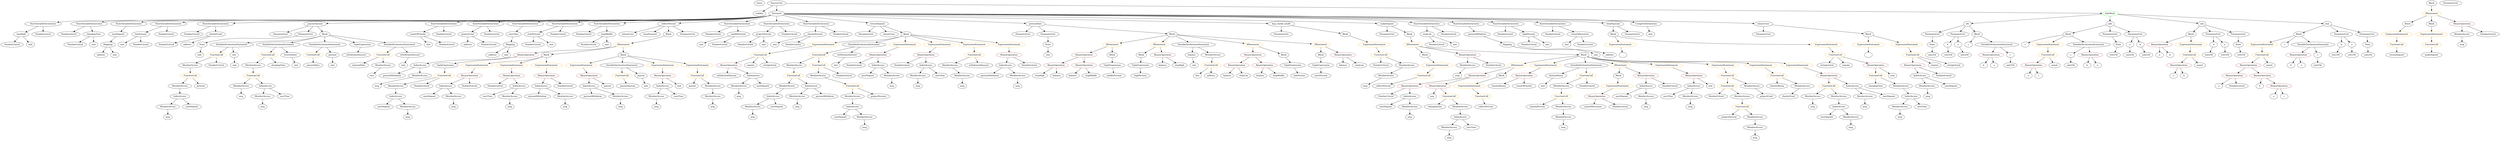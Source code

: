 strict digraph {
	graph [bb="0,0,14488,972"];
	node [label="\N"];
	Enter	[height=0.5,
		pos="4347.5,954",
		width=0.83628];
	Identifier_balance_5	[color=black,
		height=0.5,
		label=balance,
		pos="6690.5,522",
		width=1.0719];
	StateVariableDeclaration_Unnamed_14	[color=black,
		height=0.5,
		label=StateVariableDeclaration,
		pos="242.54,810",
		width=2.8184];
	VariableDeclaration_stepHigh	[color=black,
		height=0.5,
		label=stepHigh,
		pos="117.54,738",
		width=1.2105];
	StateVariableDeclaration_Unnamed_14 -> VariableDeclaration_stepHigh	[pos="e,142.73,753.11 212.92,792.41 194.8,782.27 171.54,769.24 152.52,758.59"];
	NumberLiteral_Unnamed_24	[color=black,
		height=0.5,
		label=NumberLiteral,
		pos="242.54,738",
		width=1.765];
	StateVariableDeclaration_Unnamed_14 -> NumberLiteral_Unnamed_24	[pos="e,242.54,756.1 242.54,791.7 242.54,784.41 242.54,775.73 242.54,767.54"];
	Identifier_msg_9	[color=black,
		height=0.5,
		label=msg,
		pos="4090.5,234",
		width=0.75];
	Block_Unnamed_3	[color=black,
		height=0.5,
		label=Block,
		pos="11984,738",
		width=0.90558];
	Identifier_c_4	[color=black,
		height=0.5,
		label=c,
		pos="11738,666",
		width=0.75];
	Block_Unnamed_3 -> Identifier_c_4	[pos="e,11759,677.77 11953,731.25 11912,723.01 11836,706.33 11774,684 11772,683.45 11770,682.85 11769,682.22"];
	ExpressionStatement_Unnamed_2	[color=orange,
		height=0.5,
		label=ExpressionStatement,
		pos="11871,666",
		width=2.458];
	Block_Unnamed_3 -> ExpressionStatement_Unnamed_2	[pos="e,11897,683.57 11962,723.83 11947,714.21 11925,700.92 11907,689.61"];
	VariableDeclarationStatement_Unnamed_2	[color=black,
		height=0.5,
		label=VariableDeclarationStatement,
		pos="12097,666",
		width=3.3174];
	Block_Unnamed_3 -> VariableDeclarationStatement_Unnamed_2	[pos="e,12069,683.82 12005,723.83 12020,714.28 12041,701.1 12060,689.85"];
	NumberLiteral_Unnamed_3	[color=black,
		height=0.5,
		label=NumberLiteral,
		pos="962.54,666",
		width=1.765];
	MemberAccess_Unnamed_28	[color=black,
		height=0.5,
		label=MemberAccess,
		pos="10783,306",
		width=1.9174];
	Identifier_msg_17	[color=black,
		height=0.5,
		label=msg,
		pos="10783,234",
		width=0.75];
	MemberAccess_Unnamed_28 -> Identifier_msg_17	[pos="e,10783,252.1 10783,287.7 10783,280.41 10783,271.73 10783,263.54"];
	BinaryOperation_Unnamed_7	[color=brown,
		height=0.5,
		label=BinaryOperation,
		pos="12530,666",
		width=1.9867];
	Identifier_a_5	[color=black,
		height=0.5,
		label=a,
		pos="12524,594",
		width=0.75];
	BinaryOperation_Unnamed_7 -> Identifier_a_5	[pos="e,12525,612.1 12528,647.7 12527,640.41 12527,631.73 12526,623.54"];
	Identifier_b_4	[color=black,
		height=0.5,
		label=b,
		pos="12596,594",
		width=0.75];
	BinaryOperation_Unnamed_7 -> Identifier_b_4	[pos="e,12582,609.89 12546,648.05 12554,639.04 12565,627.83 12574,618.04"];
	BinaryOperation_Unnamed_12	[color=brown,
		height=0.5,
		label=BinaryOperation,
		pos="3008.5,594",
		width=1.9867];
	IndexAccess_Unnamed_3	[color=black,
		height=0.5,
		label=IndexAccess,
		pos="2409.5,522",
		width=1.6402];
	BinaryOperation_Unnamed_12 -> IndexAccess_Unnamed_3	[pos="e,2452.1,534.79 2956.9,581.13 2947.2,579.2 2937.1,577.38 2927.5,576 2729,547.34 2675.5,572.44 2477.5,540 2472.9,539.24 2468.1,538.31 \
2463.3,537.3"];
	TupleExpression_Unnamed	[color=black,
		height=0.5,
		label=TupleExpression,
		pos="2560.5,522",
		width=2.0422];
	BinaryOperation_Unnamed_12 -> TupleExpression_Unnamed	[pos="e,2614.5,534.66 2956.4,581.4 2946.8,579.46 2936.9,577.57 2927.5,576 2802.1,554.92 2769.1,560.78 2643.5,540 2637.6,539.02 2631.5,\
537.93 2625.4,536.78"];
	Identifier_msg_14	[color=black,
		height=0.5,
		label=msg,
		pos="9490.5,234",
		width=0.75];
	ParameterList_Unnamed_11	[color=black,
		height=0.5,
		label=ParameterList,
		pos="5874.5,738",
		width=1.7095];
	VariableDeclaration_startPercent	[color=black,
		height=0.5,
		label=startPercent,
		pos="3055.5,738",
		width=1.5155];
	NumberLiteral_Unnamed_11	[color=black,
		height=0.5,
		label=NumberLiteral,
		pos="3045.5,666",
		width=1.765];
	VariableDeclaration_startPercent -> NumberLiteral_Unnamed_11	[pos="e,3048,684.1 3053.1,719.7 3052,712.32 3050.8,703.52 3049.6,695.25"];
	ElementaryTypeName_uint_7	[color=black,
		height=0.5,
		label=uint,
		pos="3154.5,666",
		width=0.75];
	VariableDeclaration_startPercent -> ElementaryTypeName_uint_7	[pos="e,3136.5,679.78 3078,721.12 3092.6,710.76 3111.8,697.18 3127.4,686.22"];
	MemberAccess_Unnamed_18	[color=black,
		height=0.5,
		label=MemberAccess,
		pos="1380.5,378",
		width=1.9174];
	Identifier_now_2	[color=black,
		height=0.5,
		label=now,
		pos="1380.5,306",
		width=0.75];
	MemberAccess_Unnamed_18 -> Identifier_now_2	[pos="e,1380.5,324.1 1380.5,359.7 1380.5,352.41 1380.5,343.73 1380.5,335.54"];
	IndexAccess_Unnamed_7	[color=black,
		height=0.5,
		label=IndexAccess,
		pos="3782.5,378",
		width=1.6402];
	MemberAccess_Unnamed_9	[color=black,
		height=0.5,
		label=MemberAccess,
		pos="3736.5,306",
		width=1.9174];
	IndexAccess_Unnamed_7 -> MemberAccess_Unnamed_9	[pos="e,3747.6,323.79 3771.4,360.05 3766.1,352.06 3759.8,342.33 3753.9,333.4"];
	Identifier_userTime_2	[color=black,
		height=0.5,
		label=userTime,
		pos="3868.5,306",
		width=1.2521];
	IndexAccess_Unnamed_7 -> Identifier_userTime_2	[pos="e,3849.3,322.67 3802.5,360.76 3813.8,351.53 3828.2,339.83 3840.6,329.7"];
	Block_Unnamed_13	[color=black,
		height=0.5,
		label=Block,
		pos="6564.5,594",
		width=0.90558];
	TupleExpression_Unnamed_4	[color=black,
		height=0.5,
		label=TupleExpression,
		pos="6560.5,522",
		width=2.0422];
	Block_Unnamed_13 -> TupleExpression_Unnamed_4	[pos="e,6561.5,540.1 6563.6,575.7 6563.1,568.41 6562.6,559.73 6562.2,551.54"];
	MemberAccess_Unnamed_27	[color=black,
		height=0.5,
		label=MemberAccess,
		pos="8350.5,90",
		width=1.9174];
	Identifier_msg_16	[color=black,
		height=0.5,
		label=msg,
		pos="8350.5,18",
		width=0.75];
	MemberAccess_Unnamed_27 -> Identifier_msg_16	[pos="e,8350.5,36.104 8350.5,71.697 8350.5,64.407 8350.5,55.726 8350.5,47.536"];
	Identifier_projectFund	[color=black,
		height=0.5,
		label=projectFund,
		pos="10200,306",
		width=1.5571];
	FunctionCall_Unnamed_26	[color=orange,
		height=0.5,
		label=FunctionCall,
		pos="8094.5,450",
		width=1.6125];
	Identifier_collectPercent_1	[color=black,
		height=0.5,
		label=collectPercent,
		pos="7967.5,378",
		width=1.7511];
	FunctionCall_Unnamed_26 -> Identifier_collectPercent_1	[pos="e,7995.5,394.4 8067,433.81 8049,423.88 8025.2,410.78 8005.4,399.87"];
	ElementaryTypeName_uint_19	[color=black,
		height=0.5,
		label=uint,
		pos="1130.5,594",
		width=0.75];
	Block_Unnamed_20	[color=black,
		height=0.5,
		label=Block,
		pos="8192.5,594",
		width=0.90558];
	ExpressionStatement_Unnamed_21	[color=orange,
		height=0.5,
		label=ExpressionStatement,
		pos="8301.5,522",
		width=2.458];
	Block_Unnamed_20 -> ExpressionStatement_Unnamed_21	[pos="e,8275.9,539.49 8213.3,579.67 8228.3,570.03 8248.9,556.78 8266.5,545.51"];
	BinaryOperation_Unnamed_20	[color=brown,
		height=0.5,
		label=BinaryOperation,
		pos="7130.5,522",
		width=1.9867];
	Identifier_balance_1	[color=black,
		height=0.5,
		label=balance,
		pos="7071.5,450",
		width=1.0719];
	BinaryOperation_Unnamed_20 -> Identifier_balance_1	[pos="e,7085.3,467.31 7116.3,504.05 7109.1,495.59 7100.4,485.19 7092.5,475.84"];
	Identifier_stepLow_1	[color=black,
		height=0.5,
		label=stepLow,
		pos="7171.5,450",
		width=1.1967];
	BinaryOperation_Unnamed_20 -> Identifier_stepLow_1	[pos="e,7161.8,467.62 7140.7,503.7 7145.3,495.78 7150.9,486.23 7156.1,477.44"];
	IndexAccess_Unnamed_13	[color=black,
		height=0.5,
		label=IndexAccess,
		pos="8416.5,162",
		width=1.6402];
	IndexAccess_Unnamed_13 -> MemberAccess_Unnamed_27	[pos="e,8366.5,107.96 8400.9,144.41 8393,135.99 8383.1,125.58 8374.3,116.2"];
	Identifier_userTime_4	[color=black,
		height=0.5,
		label=userTime,
		pos="8482.5,90",
		width=1.2521];
	IndexAccess_Unnamed_13 -> Identifier_userTime_4	[pos="e,8467.5,106.99 8432.2,144.41 8440.4,135.66 8450.7,124.75 8459.8,115.08"];
	FunctionCall_Unnamed_13	[color=orange,
		height=0.5,
		label=FunctionCall,
		pos="1540.5,594",
		width=1.6125];
	MemberAccess_Unnamed_17	[color=black,
		height=0.5,
		label=MemberAccess,
		pos="1453.5,522",
		width=1.9174];
	FunctionCall_Unnamed_13 -> MemberAccess_Unnamed_17	[pos="e,1474.2,539.63 1520.4,576.76 1509.2,567.79 1495.2,556.49 1482.8,546.56"];
	Identifier_chargingTime_1	[color=black,
		height=0.5,
		label=chargingTime,
		pos="1601.5,522",
		width=1.6957];
	FunctionCall_Unnamed_13 -> Identifier_chargingTime_1	[pos="e,1586.8,539.96 1555,576.41 1562.3,568.08 1571.2,557.8 1579.3,548.49"];
	MemberAccess_Unnamed_41	[color=black,
		height=0.5,
		label=MemberAccess,
		pos="4525.5,522",
		width=1.9174];
	FunctionCall_Unnamed_28	[color=orange,
		height=0.5,
		label=FunctionCall,
		pos="4525.5,450",
		width=1.6125];
	MemberAccess_Unnamed_41 -> FunctionCall_Unnamed_28	[pos="e,4525.5,468.1 4525.5,503.7 4525.5,496.41 4525.5,487.73 4525.5,479.54"];
	Identifier_charityMoney_1	[color=black,
		height=0.5,
		label=charityMoney,
		pos="10274,378",
		width=1.7095];
	PragmaDirective_solidity	[color=black,
		height=0.5,
		label=solidity,
		pos="4348.5,882",
		width=1.0442];
	Parameter_b_2	[color=black,
		height=0.5,
		label=b,
		pos="12841,666",
		width=0.75];
	ElementaryTypeName_uint256_9	[color=black,
		height=0.5,
		label=uint256,
		pos="12821,594",
		width=1.0442];
	Parameter_b_2 -> ElementaryTypeName_uint256_9	[pos="e,12825,612.28 12836,648.05 12834,640.6 12831,631.64 12829,623.22"];
	Identifier_projectPercent	[color=black,
		height=0.5,
		label=projectPercent,
		pos="9980.5,162",
		width=1.7927];
	TupleExpression_Unnamed_3	[color=black,
		height=0.5,
		label=TupleExpression,
		pos="6395.5,522",
		width=2.0422];
	Identifier_middlePersent	[color=black,
		height=0.5,
		label=middlePersent,
		pos="6410.5,450",
		width=1.7511];
	TupleExpression_Unnamed_3 -> Identifier_middlePersent	[pos="e,6406.9,468.1 6399.2,503.7 6400.8,496.32 6402.7,487.52 6404.5,479.25"];
	Identifier_userDeposit_11	[color=black,
		height=0.5,
		label=userDeposit,
		pos="4958.5,450",
		width=1.5293];
	StateVariableDeclaration_Unnamed_7	[color=black,
		height=0.5,
		label=StateVariableDeclaration,
		pos="519.54,810",
		width=2.8184];
	NumberLiteral_Unnamed_10	[color=black,
		height=0.5,
		label=NumberLiteral,
		pos="387.54,738",
		width=1.765];
	StateVariableDeclaration_Unnamed_7 -> NumberLiteral_Unnamed_10	[pos="e,416.34,754.27 488.26,792.41 469.69,782.56 446,770 426.26,759.53"];
	VariableDeclaration_chargingTime	[color=black,
		height=0.5,
		label=chargingTime,
		pos="530.54,738",
		width=1.6957];
	StateVariableDeclaration_Unnamed_7 -> VariableDeclaration_chargingTime	[pos="e,527.85,756.1 522.26,791.7 523.42,784.32 524.8,775.52 526.1,767.25"];
	ExpressionStatement_Unnamed_4	[color=orange,
		height=0.5,
		label=ExpressionStatement,
		pos="10816,666",
		width=2.458];
	Identifier__	[color=black,
		height=0.5,
		label=_,
		pos="10816,594",
		width=0.75];
	ExpressionStatement_Unnamed_4 -> Identifier__	[pos="e,10816,612.1 10816,647.7 10816,640.41 10816,631.73 10816,623.54"];
	BinaryOperation_Unnamed_14	[color=brown,
		height=0.5,
		label=BinaryOperation,
		pos="2916.5,450",
		width=1.9867];
	NumberLiteral_Unnamed_32	[color=black,
		height=0.5,
		label=NumberLiteral,
		pos="2775.5,378",
		width=1.765];
	BinaryOperation_Unnamed_14 -> NumberLiteral_Unnamed_32	[pos="e,2805.8,394.01 2885.2,433.46 2864.8,423.31 2837.9,409.95 2815.8,399.01"];
	IndexAccess_Unnamed_5	[color=black,
		height=0.5,
		label=IndexAccess,
		pos="2916.5,378",
		width=1.6402];
	BinaryOperation_Unnamed_14 -> IndexAccess_Unnamed_5	[pos="e,2916.5,396.1 2916.5,431.7 2916.5,424.41 2916.5,415.73 2916.5,407.54"];
	VariableDeclaration_projectFund	[color=black,
		height=0.5,
		label=projectFund,
		pos="2672.5,738",
		width=1.5571];
	ElementaryTypeName_address_3	[color=black,
		height=0.5,
		label=address,
		pos="2669.5,666",
		width=1.0996];
	VariableDeclaration_projectFund -> ElementaryTypeName_address_3	[pos="e,2670.3,684.1 2671.8,719.7 2671.5,712.41 2671.1,703.73 2670.8,695.54"];
	NumberLiteral_Unnamed_1	[color=black,
		height=0.5,
		label=NumberLiteral,
		pos="2790.5,666",
		width=1.765];
	VariableDeclaration_projectFund -> NumberLiteral_Unnamed_1	[pos="e,2763.9,682.81 2698.4,721.64 2714.7,711.97 2736,699.35 2754,688.67"];
	Parameter_None_2	[color=black,
		height=0.5,
		label=None,
		pos="12989,666",
		width=0.85014];
	ElementaryTypeName_uint256_10	[color=black,
		height=0.5,
		label=uint256,
		pos="13007,594",
		width=1.0442];
	Parameter_None_2 -> ElementaryTypeName_uint256_10	[pos="e,13002,612.1 12993,647.7 12995,640.32 12997,631.52 12999,623.25"];
	StateVariableDeclaration_Unnamed	[color=black,
		height=0.5,
		label=StateVariableDeclaration,
		pos="740.54,810",
		width=2.8184];
	VariableDeclaration_userDeposit	[color=black,
		height=0.5,
		label=userDeposit,
		pos="678.54,738",
		width=1.5293];
	StateVariableDeclaration_Unnamed -> VariableDeclaration_userDeposit	[pos="e,693.41,755.79 725.53,792.05 718.14,783.71 709.09,773.49 700.9,764.25"];
	StateVariableDeclaration_Unnamed_9	[color=black,
		height=0.5,
		label=StateVariableDeclaration,
		pos="961.54,810",
		width=2.8184];
	VariableDeclaration_lowPersent	[color=black,
		height=0.5,
		label=lowPersent,
		pos="817.54,738",
		width=1.4323];
	StateVariableDeclaration_Unnamed_9 -> VariableDeclaration_lowPersent	[pos="e,846.71,753.18 927.78,792.59 906.54,782.26 879.04,768.9 856.82,758.09"];
	NumberLiteral_Unnamed_14	[color=black,
		height=0.5,
		label=NumberLiteral,
		pos="956.54,738",
		width=1.765];
	StateVariableDeclaration_Unnamed_9 -> NumberLiteral_Unnamed_14	[pos="e,957.76,756.1 960.3,791.7 959.78,784.41 959.16,775.73 958.58,767.54"];
	NumberLiteral_Unnamed_23	[color=black,
		height=0.5,
		label=NumberLiteral,
		pos="63.539,666",
		width=1.765];
	VariableDeclaration_stepHigh -> NumberLiteral_Unnamed_23	[pos="e,76.619,683.96 104.74,720.41 98.445,712.25 90.709,702.22 83.646,693.07"];
	ElementaryTypeName_uint_13	[color=black,
		height=0.5,
		label=uint,
		pos="172.54,666",
		width=0.75];
	VariableDeclaration_stepHigh -> ElementaryTypeName_uint_13	[pos="e,160.35,682.51 130.57,720.41 137.34,711.8 145.74,701.11 153.24,691.56"];
	FunctionCall_Unnamed_11	[color=orange,
		height=0.5,
		label=FunctionCall,
		pos="1233.5,594",
		width=1.6125];
	MemberAccess_Unnamed_14	[color=black,
		height=0.5,
		label=MemberAccess,
		pos="1079.5,522",
		width=1.9174];
	FunctionCall_Unnamed_11 -> MemberAccess_Unnamed_14	[pos="e,1113,538.21 1201.6,578.5 1179,568.19 1148.3,554.23 1123.3,542.89"];
	NumberLiteral_Unnamed_34	[color=black,
		height=0.5,
		label=NumberLiteral,
		pos="1230.5,522",
		width=1.765];
	FunctionCall_Unnamed_11 -> NumberLiteral_Unnamed_34	[pos="e,1231.3,540.1 1232.8,575.7 1232.5,568.41 1232.1,559.73 1231.8,551.54"];
	FunctionCall_Unnamed_32	[color=orange,
		height=0.5,
		label=FunctionCall,
		pos="5572.5,594",
		width=1.6125];
	MemberAccess_Unnamed_52	[color=black,
		height=0.5,
		label=MemberAccess,
		pos="5451.5,522",
		width=1.9174];
	FunctionCall_Unnamed_32 -> MemberAccess_Unnamed_52	[pos="e,5478.9,538.81 5546,577.64 5529.2,567.93 5507.3,555.23 5488.7,544.52"];
	Identifier_withdrawalAmount_2	[color=black,
		height=0.5,
		label=withdrawalAmount,
		pos="5619.5,522",
		width=2.2362];
	FunctionCall_Unnamed_32 -> Identifier_withdrawalAmount_2	[pos="e,5607.9,540.28 5583.9,576.05 5589.2,568.18 5595.6,558.62 5601.5,549.79"];
	ElementaryTypeName_address	[color=black,
		height=0.5,
		label=address,
		pos="576.54,594",
		width=1.0996];
	ExpressionStatement_Unnamed_14	[color=orange,
		height=0.5,
		label=ExpressionStatement,
		pos="9324.5,378",
		width=2.458];
	BinaryOperation_Unnamed_28	[color=brown,
		height=0.5,
		label=BinaryOperation,
		pos="9203.5,306",
		width=1.9867];
	ExpressionStatement_Unnamed_14 -> BinaryOperation_Unnamed_28	[pos="e,9231.3,323.07 9296.2,360.59 9279.7,351.04 9258.7,338.9 9240.8,328.58"];
	NumberLiteral_Unnamed_4	[color=black,
		height=0.5,
		label=NumberLiteral,
		pos="1101.5,738",
		width=1.765];
	Identifier_msg_26	[color=black,
		height=0.5,
		label=msg,
		pos="4246.5,306",
		width=0.75];
	ModifierInvocation_isIssetUser	[color=black,
		height=0.5,
		label=isIssetUser,
		pos="3592.5,738",
		width=1.4323];
	FunctionDefinition_div	[color=black,
		height=0.5,
		label=div,
		pos="11387,810",
		width=0.75];
	ParameterList_Unnamed_3	[color=black,
		height=0.5,
		label=ParameterList,
		pos="11186,738",
		width=1.7095];
	FunctionDefinition_div -> ParameterList_Unnamed_3	[pos="e,11224,752.37 11363,800.83 11332,789.93 11276,770.35 11235,756.14"];
	ParameterList_Unnamed_2	[color=black,
		height=0.5,
		label=ParameterList,
		pos="11331,738",
		width=1.7095];
	FunctionDefinition_div -> ParameterList_Unnamed_2	[pos="e,11344,755.63 11374,793.81 11368,785.28 11359,774.4 11351,764.6"];
	Block_Unnamed_1	[color=black,
		height=0.5,
		label=Block,
		pos="11443,738",
		width=0.90558];
	FunctionDefinition_div -> Block_Unnamed_1	[pos="e,11430,754.64 11399,793.81 11406,784.94 11415,773.55 11423,763.45"];
	BinaryOperation_Unnamed_35	[color=brown,
		height=0.5,
		label=BinaryOperation,
		pos="4150.5,522",
		width=1.9867];
	Identifier_withdrawalAmount_1	[color=black,
		height=0.5,
		label=withdrawalAmount,
		pos="4139.5,450",
		width=2.2362];
	BinaryOperation_Unnamed_35 -> Identifier_withdrawalAmount_1	[pos="e,4142.2,468.1 4147.8,503.7 4146.7,496.32 4145.3,487.52 4144,479.25"];
	IndexAccess_Unnamed_20	[color=black,
		height=0.5,
		label=IndexAccess,
		pos="4297.5,450",
		width=1.6402];
	BinaryOperation_Unnamed_35 -> IndexAccess_Unnamed_20	[pos="e,4266.6,465.73 4182.8,505.64 4204.4,495.34 4233.1,481.7 4256.3,470.62"];
	NumberLiteral_Unnamed_22	[color=black,
		height=0.5,
		label=NumberLiteral,
		pos="3336.5,738",
		width=1.765];
	BinaryOperation_Unnamed_26	[color=brown,
		height=0.5,
		label=BinaryOperation,
		pos="8477.5,594",
		width=1.9867];
	MemberAccess_Unnamed_23	[color=black,
		height=0.5,
		label=MemberAccess,
		pos="8477.5,522",
		width=1.9174];
	BinaryOperation_Unnamed_26 -> MemberAccess_Unnamed_23	[pos="e,8477.5,540.1 8477.5,575.7 8477.5,568.41 8477.5,559.73 8477.5,551.54"];
	NumberLiteral_Unnamed_36	[color=black,
		height=0.5,
		label=NumberLiteral,
		pos="8628.5,522",
		width=1.765];
	BinaryOperation_Unnamed_26 -> NumberLiteral_Unnamed_36	[pos="e,8596.3,537.97 8510.7,577.64 8532.8,567.37 8562.2,553.76 8586.1,542.69"];
	NumberLiteral_Unnamed_19	[color=black,
		height=0.5,
		label=NumberLiteral,
		pos="8136.5,666",
		width=1.765];
	IfStatement_Unnamed_7	[color=orange,
		height=0.5,
		label=IfStatement,
		pos="8763.5,522",
		width=1.4739];
	BinaryOperation_Unnamed_29	[color=brown,
		height=0.5,
		label=BinaryOperation,
		pos="8403.5,450",
		width=1.9867];
	IfStatement_Unnamed_7 -> BinaryOperation_Unnamed_29	[pos="e,8463.8,460.06 8724,509.57 8716.6,507.59 8708.8,505.65 8701.5,504 8624.7,486.68 8535.7,471.48 8475.1,461.85"];
	Block_Unnamed_19	[color=black,
		height=0.5,
		label=Block,
		pos="8589.5,450",
		width=0.90558];
	IfStatement_Unnamed_7 -> Block_Unnamed_19	[pos="e,8615.5,461.43 8730.4,507.67 8700.5,495.64 8656.6,477.98 8625.8,465.58"];
	Identifier_userDeposit_5	[color=black,
		height=0.5,
		label=userDeposit,
		pos="7978.5,234",
		width=1.5293];
	Block_Unnamed_2	[color=black,
		height=0.5,
		label=Block,
		pos="12708,738",
		width=0.90558];
	Block_Unnamed_2 -> BinaryOperation_Unnamed_7	[pos="e,12567,681.71 12682,726.82 12654,716.11 12611,699.01 12577,685.84"];
	ExpressionStatement_Unnamed_1	[color=orange,
		height=0.5,
		label=ExpressionStatement,
		pos="12708,666",
		width=2.458];
	Block_Unnamed_2 -> ExpressionStatement_Unnamed_1	[pos="e,12708,684.1 12708,719.7 12708,712.41 12708,703.73 12708,695.54"];
	Identifier_userDeposit_1	[color=black,
		height=0.5,
		label=userDeposit,
		pos="2126.5,234",
		width=1.5293];
	NumberLiteral_Unnamed_35	[color=black,
		height=0.5,
		label=NumberLiteral,
		pos="7974.5,522",
		width=1.765];
	VariableDeclaration_countOfCharity	[color=black,
		height=0.5,
		label=countOfCharity,
		pos="2384.5,738",
		width=1.9036];
	ElementaryTypeName_uint_15	[color=black,
		height=0.5,
		label=uint,
		pos="2439.5,666",
		width=0.75];
	VariableDeclaration_countOfCharity -> ElementaryTypeName_uint_15	[pos="e,2427.5,682.36 2397.9,720.05 2404.6,711.44 2413,700.81 2420.4,691.33"];
	NumberLiteral_Unnamed_27	[color=black,
		height=0.5,
		label=NumberLiteral,
		pos="2548.5,666",
		width=1.765];
	VariableDeclaration_countOfCharity -> NumberLiteral_Unnamed_27	[pos="e,2514.4,681.58 2419.3,722.15 2443.9,711.64 2477.2,697.45 2503.8,686.1"];
	Identifier_b_2	[color=black,
		height=0.5,
		label=b,
		pos="11454,522",
		width=0.75];
	ElementaryTypeName_uint_14	[color=black,
		height=0.5,
		label=uint,
		pos="8876.5,666",
		width=0.75];
	Identifier_msg_5	[color=black,
		height=0.5,
		label=msg,
		pos="2871.5,234",
		width=0.75];
	Parameter_None_4	[color=black,
		height=0.5,
		label=None,
		pos="6015.5,666",
		width=0.85014];
	ElementaryTypeName_uint_17	[color=black,
		height=0.5,
		label=uint,
		pos="6015.5,594",
		width=0.75];
	Parameter_None_4 -> ElementaryTypeName_uint_17	[pos="e,6015.5,612.1 6015.5,647.7 6015.5,640.41 6015.5,631.73 6015.5,623.54"];
	StateVariableDeclaration_Unnamed_4	[color=black,
		height=0.5,
		label=StateVariableDeclaration,
		pos="1238.5,810",
		width=2.8184];
	StateVariableDeclaration_Unnamed_4 -> NumberLiteral_Unnamed_4	[pos="e,1131.1,754.11 1206.4,792.59 1186.9,782.63 1161.9,769.85 1141.2,759.27"];
	VariableDeclaration_charityFund	[color=black,
		height=0.5,
		label=charityFund,
		pos="1238.5,738",
		width=1.5293];
	StateVariableDeclaration_Unnamed_4 -> VariableDeclaration_charityFund	[pos="e,1238.5,756.1 1238.5,791.7 1238.5,784.41 1238.5,775.73 1238.5,767.54"];
	Identifier_msg_22	[color=black,
		height=0.5,
		label=msg,
		pos="9012.5,90",
		width=0.75];
	Identifier_lowPersent	[color=black,
		height=0.5,
		label=lowPersent,
		pos="7502.5,450",
		width=1.4323];
	Identifier_balance	[color=black,
		height=0.5,
		label=balance,
		pos="7749.5,522",
		width=1.0719];
	FunctionCall_Unnamed_1	[color=orange,
		height=0.5,
		label=FunctionCall,
		pos="12707,594",
		width=1.6125];
	ExpressionStatement_Unnamed_1 -> FunctionCall_Unnamed_1	[pos="e,12707,612.1 12707,647.7 12707,640.41 12707,631.73 12707,623.54"];
	ElementaryTypeName_address_1	[color=black,
		height=0.5,
		label=address,
		pos="2806.5,594",
		width=1.0996];
	ParameterList_Unnamed_13	[color=black,
		height=0.5,
		label=ParameterList,
		pos="1600.5,738",
		width=1.7095];
	BinaryOperation_Unnamed_2	[color=brown,
		height=0.5,
		label=BinaryOperation,
		pos="12882,450",
		width=1.9867];
	Identifier_a_1	[color=black,
		height=0.5,
		label=a,
		pos="12786,378",
		width=0.75];
	BinaryOperation_Unnamed_2 -> Identifier_a_1	[pos="e,12803,391.88 12859,432.76 12845,422.56 12827,409.33 12812,398.55"];
	NumberLiteral_Unnamed	[color=black,
		height=0.5,
		label=NumberLiteral,
		pos="12895,378",
		width=1.765];
	BinaryOperation_Unnamed_2 -> NumberLiteral_Unnamed	[pos="e,12891,396.1 12885,431.7 12886,424.32 12888,415.52 12889,407.25"];
	ElementaryTypeName_uint_3	[color=black,
		height=0.5,
		label=uint,
		pos="9114.5,594",
		width=0.75];
	NumberLiteral_Unnamed_44	[color=black,
		height=0.5,
		label=NumberLiteral,
		pos="5164.5,522",
		width=1.765];
	Parameter_None_1	[color=black,
		height=0.5,
		label=None,
		pos="11182,666",
		width=0.85014];
	ParameterList_Unnamed_3 -> Parameter_None_1	[pos="e,11183,684.1 11185,719.7 11184,712.41 11184,703.73 11183,695.54"];
	FunctionCall_Unnamed_27	[color=orange,
		height=0.5,
		label=FunctionCall,
		pos="4670.5,594",
		width=1.6125];
	FunctionCall_Unnamed_27 -> MemberAccess_Unnamed_41	[pos="e,4557.4,538.38 4640.1,578.33 4619.1,568.17 4590.9,554.53 4567.7,543.33"];
	FunctionCall_Unnamed_29	[color=orange,
		height=0.5,
		label=FunctionCall,
		pos="4670.5,522",
		width=1.6125];
	FunctionCall_Unnamed_27 -> FunctionCall_Unnamed_29	[pos="e,4670.5,540.1 4670.5,575.7 4670.5,568.41 4670.5,559.73 4670.5,551.54"];
	BinaryOperation_Unnamed	[color=brown,
		height=0.5,
		label=BinaryOperation,
		pos="13336,594",
		width=1.9867];
	Identifier_b	[color=black,
		height=0.5,
		label=b,
		pos="13281,522",
		width=0.75];
	BinaryOperation_Unnamed -> Identifier_b	[pos="e,13293,538.36 13322,576.05 13315,567.44 13307,556.81 13300,547.33"];
	Identifier_a	[color=black,
		height=0.5,
		label=a,
		pos="13353,522",
		width=0.75];
	BinaryOperation_Unnamed -> Identifier_a	[pos="e,13348,540.1 13340,575.7 13342,568.32 13344,559.52 13346,551.25"];
	ElementaryTypeName_uint256_12	[color=black,
		height=0.5,
		label=uint256,
		pos="12434,594",
		width=1.0442];
	Identifier_userTime_5	[color=black,
		height=0.5,
		label=userTime,
		pos="9622.5,306",
		width=1.2521];
	Block_Unnamed_7	[color=black,
		height=0.5,
		label=Block,
		pos="3130.5,594",
		width=0.90558];
	ExpressionStatement_Unnamed_7	[color=orange,
		height=0.5,
		label=ExpressionStatement,
		pos="2740.5,522",
		width=2.458];
	Block_Unnamed_7 -> ExpressionStatement_Unnamed_7	[pos="e,2805.6,534.56 3106.2,581.73 3100.8,579.57 3095,577.51 3089.5,576 2980.9,546.18 2949.8,557.63 2838.5,540 2831.5,538.88 2824.1,537.67 \
2816.7,536.44"];
	ExpressionStatement_Unnamed_8	[color=orange,
		height=0.5,
		label=ExpressionStatement,
		pos="2935.5,522",
		width=2.458];
	Block_Unnamed_7 -> ExpressionStatement_Unnamed_8	[pos="e,2980.9,537.81 3105.5,582.32 3100.2,580.17 3094.7,577.97 3089.5,576 3057.4,563.83 3021.1,551.27 2991.8,541.44"];
	ExpressionStatement_Unnamed_9	[color=orange,
		height=0.5,
		label=ExpressionStatement,
		pos="3130.5,522",
		width=2.458];
	Block_Unnamed_7 -> ExpressionStatement_Unnamed_9	[pos="e,3130.5,540.1 3130.5,575.7 3130.5,568.41 3130.5,559.73 3130.5,551.54"];
	Identifier_msg_12	[color=black,
		height=0.5,
		label=msg,
		pos="7859.5,378",
		width=0.75];
	Identifier_msg_2	[color=black,
		height=0.5,
		label=msg,
		pos="2268.5,162",
		width=0.75];
	FunctionDefinition_payoutAmount	[color=black,
		height=0.5,
		label=payoutAmount,
		pos="1797.5,810",
		width=1.8343];
	FunctionDefinition_payoutAmount -> ParameterList_Unnamed_13	[pos="e,1638.7,752.56 1758.6,795.17 1727.3,784.02 1683,768.29 1649.3,756.31"];
	ParameterList_Unnamed_14	[color=black,
		height=0.5,
		label=ParameterList,
		pos="1741.5,738",
		width=1.7095];
	FunctionDefinition_payoutAmount -> ParameterList_Unnamed_14	[pos="e,1755,755.79 1784,792.05 1777.4,783.8 1769.3,773.7 1762,764.54"];
	Block_Unnamed_14	[color=black,
		height=0.5,
		label=Block,
		pos="1853.5,738",
		width=0.90558];
	FunctionDefinition_payoutAmount -> Block_Unnamed_14	[pos="e,1840.9,754.83 1811.1,792.05 1817.9,783.56 1826.3,773.11 1833.8,763.73"];
	ExpressionStatement_Unnamed_13	[color=orange,
		height=0.5,
		label=ExpressionStatement,
		pos="7799.5,666",
		width=2.458];
	FunctionCall_Unnamed_16	[color=orange,
		height=0.5,
		label=FunctionCall,
		pos="7974.5,594",
		width=1.6125];
	ExpressionStatement_Unnamed_13 -> FunctionCall_Unnamed_16	[pos="e,7940,608.83 7838.4,649.46 7865.3,638.68 7901.3,624.28 7929.6,612.99"];
	Identifier___1	[color=black,
		height=0.5,
		label=_,
		pos="9284.5,594",
		width=0.75];
	Identifier_persentWithdraw_2	[color=black,
		height=0.5,
		label=persentWithdraw,
		pos="3354.5,306",
		width=2.056];
	ElementaryTypeName_uint_8	[color=black,
		height=0.5,
		label=uint,
		pos="708.54,666",
		width=0.75];
	VariableDeclaration_lowPersent -> ElementaryTypeName_uint_8	[pos="e,727.34,679.08 793.62,721.64 776.8,710.84 754.25,696.35 736.58,685.01"];
	NumberLiteral_Unnamed_13	[color=black,
		height=0.5,
		label=NumberLiteral,
		pos="817.54,666",
		width=1.765];
	VariableDeclaration_lowPersent -> NumberLiteral_Unnamed_13	[pos="e,817.54,684.1 817.54,719.7 817.54,712.41 817.54,703.73 817.54,695.54"];
	Identifier_countOfInvestors	[color=black,
		height=0.5,
		label=countOfInvestors,
		pos="9185.5,234",
		width=2.1115];
	MemberAccess_Unnamed_50	[color=black,
		height=0.5,
		label=MemberAccess,
		pos="5256.5,450",
		width=1.9174];
	Identifier_msg_28	[color=black,
		height=0.5,
		label=msg,
		pos="5256.5,378",
		width=0.75];
	MemberAccess_Unnamed_50 -> Identifier_msg_28	[pos="e,5256.5,396.1 5256.5,431.7 5256.5,424.41 5256.5,415.73 5256.5,407.54"];
	Identifier_persentWithdraw	[color=black,
		height=0.5,
		label=persentWithdraw,
		pos="2214.5,450",
		width=2.056];
	IndexAccess_Unnamed_3 -> Identifier_persentWithdraw	[pos="e,2254.9,465.49 2372.4,507.67 2342.1,496.79 2298.9,481.3 2265.4,469.26"];
	MemberAccess_Unnamed_5	[color=black,
		height=0.5,
		label=MemberAccess,
		pos="2375.5,450",
		width=1.9174];
	IndexAccess_Unnamed_3 -> MemberAccess_Unnamed_5	[pos="e,2383.8,468.1 2401.1,503.7 2397.4,496.07 2393,486.92 2388.8,478.4"];
	MemberAccess_Unnamed_4	[color=black,
		height=0.5,
		label=MemberAccess,
		pos="2268.5,234",
		width=1.9174];
	MemberAccess_Unnamed_4 -> Identifier_msg_2	[pos="e,2268.5,180.1 2268.5,215.7 2268.5,208.41 2268.5,199.73 2268.5,191.54"];
	Block_Unnamed_22	[color=black,
		height=0.5,
		label=Block,
		pos="14098,954",
		width=0.90558];
	IfStatement_Unnamed_8	[color=orange,
		height=0.5,
		label=IfStatement,
		pos="14098,882",
		width=1.4739];
	Block_Unnamed_22 -> IfStatement_Unnamed_8	[pos="e,14098,900.1 14098,935.7 14098,928.41 14098,919.73 14098,911.54"];
	IndexAccess_Unnamed_10	[color=black,
		height=0.5,
		label=IndexAccess,
		pos="1526.5,378",
		width=1.6402];
	MemberAccess_Unnamed_19	[color=black,
		height=0.5,
		label=MemberAccess,
		pos="1510.5,306",
		width=1.9174];
	IndexAccess_Unnamed_10 -> MemberAccess_Unnamed_19	[pos="e,1514.4,324.1 1522.6,359.7 1520.9,352.32 1518.9,343.52 1517,335.25"];
	Identifier_userTime_3	[color=black,
		height=0.5,
		label=userTime,
		pos="1642.5,306",
		width=1.2521];
	IndexAccess_Unnamed_10 -> Identifier_userTime_3	[pos="e,1618.5,321.54 1552.3,361.46 1568.9,351.45 1590.6,338.32 1608.6,327.46"];
	IfStatement_Unnamed_3	[color=orange,
		height=0.5,
		label=IfStatement,
		pos="6395.5,666",
		width=1.4739];
	BinaryOperation_Unnamed_22	[color=brown,
		height=0.5,
		label=BinaryOperation,
		pos="6232.5,594",
		width=1.9867];
	IfStatement_Unnamed_3 -> BinaryOperation_Unnamed_22	[pos="e,6267.7,610.08 6363.7,651.34 6339.4,640.87 6305.4,626.29 6278.1,614.58"];
	Block_Unnamed_12	[color=black,
		height=0.5,
		label=Block,
		pos="6395.5,594",
		width=0.90558];
	IfStatement_Unnamed_3 -> Block_Unnamed_12	[pos="e,6395.5,612.1 6395.5,647.7 6395.5,640.41 6395.5,631.73 6395.5,623.54"];
	MemberAccess_Unnamed_25	[color=black,
		height=0.5,
		label=MemberAccess,
		pos="8120.5,234",
		width=1.9174];
	Identifier_msg_15	[color=black,
		height=0.5,
		label=msg,
		pos="8120.5,162",
		width=0.75];
	MemberAccess_Unnamed_25 -> Identifier_msg_15	[pos="e,8120.5,180.1 8120.5,215.7 8120.5,208.41 8120.5,199.73 8120.5,191.54"];
	FunctionCall_Unnamed_19	[color=orange,
		height=0.5,
		label=FunctionCall,
		pos="10576,378",
		width=1.6125];
	MemberAccess_Unnamed_31	[color=black,
		height=0.5,
		label=MemberAccess,
		pos="10471,306",
		width=1.9174];
	FunctionCall_Unnamed_19 -> MemberAccess_Unnamed_31	[pos="e,10495,323.31 10552,361.12 10538,351.76 10520,339.78 10504,329.47"];
	MemberAccess_Unnamed_29	[color=black,
		height=0.5,
		label=MemberAccess,
		pos="10627,306",
		width=1.9174];
	FunctionCall_Unnamed_19 -> MemberAccess_Unnamed_29	[pos="e,10614,323.79 10588,360.05 10594,351.89 10601,341.91 10608,332.82"];
	BinaryOperation_Unnamed_13	[color=brown,
		height=0.5,
		label=BinaryOperation,
		pos="2668.5,450",
		width=1.9867];
	ExpressionStatement_Unnamed_7 -> BinaryOperation_Unnamed_13	[pos="e,2685.8,467.79 2723.1,504.05 2714.4,495.54 2703.6,485.07 2693.9,475.68"];
	IndexAccess_Unnamed_23	[color=black,
		height=0.5,
		label=IndexAccess,
		pos="5777.5,522",
		width=1.6402];
	Identifier_persentWithdraw_4	[color=black,
		height=0.5,
		label=persentWithdraw,
		pos="5681.5,450",
		width=2.056];
	IndexAccess_Unnamed_23 -> Identifier_persentWithdraw_4	[pos="e,5704.2,467.55 5755.8,505.12 5743.3,496 5727.3,484.4 5713.5,474.28"];
	MemberAccess_Unnamed_51	[color=black,
		height=0.5,
		label=MemberAccess,
		pos="5842.5,450",
		width=1.9174];
	IndexAccess_Unnamed_23 -> MemberAccess_Unnamed_51	[pos="e,5826.8,467.96 5792.9,504.41 5800.8,495.99 5810.4,485.58 5819.1,476.2"];
	Identifier_balance_2	[color=black,
		height=0.5,
		label=balance,
		pos="7271.5,450",
		width=1.0719];
	BinaryOperation_Unnamed_16	[color=brown,
		height=0.5,
		label=BinaryOperation,
		pos="3789.5,450",
		width=1.9867];
	BinaryOperation_Unnamed_16 -> IndexAccess_Unnamed_7	[pos="e,3784.2,396.1 3787.8,431.7 3787.1,424.41 3786.2,415.73 3785.4,407.54"];
	Identifier_now_1	[color=black,
		height=0.5,
		label=now,
		pos="3886.5,378",
		width=0.75];
	BinaryOperation_Unnamed_16 -> Identifier_now_1	[pos="e,3868.7,391.88 3812,432.76 3826.2,422.56 3844.5,409.33 3859.4,398.55"];
	Block_Unnamed_5	[color=black,
		height=0.5,
		label=Block,
		pos="9115.5,738",
		width=0.90558];
	ExpressionStatement_Unnamed_6	[color=orange,
		height=0.5,
		label=ExpressionStatement,
		pos="9199.5,666",
		width=2.458];
	Block_Unnamed_5 -> ExpressionStatement_Unnamed_6	[pos="e,9179.2,683.95 9132.9,722.5 9143.8,713.47 9158,701.64 9170.5,691.23"];
	ExpressionStatement_Unnamed_5	[color=orange,
		height=0.5,
		label=ExpressionStatement,
		pos="10576,666",
		width=2.458];
	Block_Unnamed_5 -> ExpressionStatement_Unnamed_5	[pos="e,10487,668.47 9139.4,725.46 9144.9,723.26 9150.8,721.25 9156.5,720 9284.3,692.08 10175,674.04 10476,668.68"];
	NumberLiteral_Unnamed_17	[color=black,
		height=0.5,
		label=NumberLiteral,
		pos="8652.5,666",
		width=1.765];
	MemberAccess_Unnamed_15	[color=black,
		height=0.5,
		label=MemberAccess,
		pos="1017.5,378",
		width=1.9174];
	IndexAccess_Unnamed_9	[color=black,
		height=0.5,
		label=IndexAccess,
		pos="1017.5,306",
		width=1.6402];
	MemberAccess_Unnamed_15 -> IndexAccess_Unnamed_9	[pos="e,1017.5,324.1 1017.5,359.7 1017.5,352.41 1017.5,343.73 1017.5,335.54"];
	BinaryOperation_Unnamed_30	[color=brown,
		height=0.5,
		label=BinaryOperation,
		pos="8120.5,378",
		width=1.9867];
	NumberLiteral_Unnamed_39	[color=black,
		height=0.5,
		label=NumberLiteral,
		pos="7979.5,306",
		width=1.765];
	BinaryOperation_Unnamed_30 -> NumberLiteral_Unnamed_39	[pos="e,8009.8,322.01 8089.2,361.46 8068.8,351.31 8041.9,337.95 8019.8,327.01"];
	IndexAccess_Unnamed_12	[color=black,
		height=0.5,
		label=IndexAccess,
		pos="8120.5,306",
		width=1.6402];
	BinaryOperation_Unnamed_30 -> IndexAccess_Unnamed_12	[pos="e,8120.5,324.1 8120.5,359.7 8120.5,352.41 8120.5,343.73 8120.5,335.54"];
	Identifier_msg_24	[color=black,
		height=0.5,
		label=msg,
		pos="4595.5,234",
		width=0.75];
	StateVariableDeclaration_Unnamed_16	[color=black,
		height=0.5,
		label=StateVariableDeclaration,
		pos="2534.5,810",
		width=2.8184];
	StateVariableDeclaration_Unnamed_16 -> VariableDeclaration_countOfCharity	[pos="e,2417.1,754.19 2499.7,792.76 2478.1,782.68 2450.2,769.64 2427.2,758.93"];
	NumberLiteral_Unnamed_28	[color=black,
		height=0.5,
		label=NumberLiteral,
		pos="2534.5,738",
		width=1.765];
	StateVariableDeclaration_Unnamed_16 -> NumberLiteral_Unnamed_28	[pos="e,2534.5,756.1 2534.5,791.7 2534.5,784.41 2534.5,775.73 2534.5,767.54"];
	Identifier_msg_10	[color=black,
		height=0.5,
		label=msg,
		pos="946.54,162",
		width=0.75];
	VariableDeclaration_stepLow	[color=black,
		height=0.5,
		label=stepLow,
		pos="8077.5,738",
		width=1.1967];
	VariableDeclaration_stepLow -> NumberLiteral_Unnamed_19	[pos="e,8122.5,683.63 8091.2,720.76 8098.3,712.32 8107.2,701.8 8115.2,692.31"];
	ElementaryTypeName_uint_11	[color=black,
		height=0.5,
		label=uint,
		pos="8245.5,666",
		width=0.75];
	VariableDeclaration_stepLow -> ElementaryTypeName_uint_11	[pos="e,8224.3,677.28 8108.7,725.09 8135.6,714.67 8175.4,698.92 8209.5,684 8211,683.34 8212.6,682.66 8214.1,681.97"];
	Parameter_None_5	[color=black,
		height=0.5,
		label=None,
		pos="1171.5,666",
		width=0.85014];
	ParameterList_Unnamed_14 -> Parameter_None_5	[pos="e,1194.4,678.2 1697.3,725.13 1688.8,723.17 1679.9,721.34 1671.5,720 1469,687.7 1410.7,732.74 1211.5,684 1209.4,683.48 1207.2,682.85 \
1205,682.15"];
	Identifier_stepHigh_1	[color=black,
		height=0.5,
		label=stepHigh,
		pos="6790.5,522",
		width=1.2105];
	Identifier_withdrawalAmount	[color=black,
		height=0.5,
		label=withdrawalAmount,
		pos="2050.5,594",
		width=2.2362];
	Identifier_highPersent	[color=black,
		height=0.5,
		label=highPersent,
		pos="6560.5,450",
		width=1.4877];
	TupleExpression_Unnamed_4 -> Identifier_highPersent	[pos="e,6560.5,468.1 6560.5,503.7 6560.5,496.41 6560.5,487.73 6560.5,479.54"];
	ParameterList_Unnamed_15	[color=black,
		height=0.5,
		label=ParameterList,
		pos="7246.5,738",
		width=1.7095];
	ElementaryTypeName_uint_20	[color=black,
		height=0.5,
		label=uint,
		pos="1914.5,522",
		width=0.75];
	Block_Unnamed_8	[color=black,
		height=0.5,
		label=Block,
		pos="3568.5,594",
		width=0.90558];
	ExpressionStatement_Unnamed_11	[color=orange,
		height=0.5,
		label=ExpressionStatement,
		pos="3325.5,522",
		width=2.458];
	Block_Unnamed_8 -> ExpressionStatement_Unnamed_11	[pos="e,3375.2,537.29 3540.2,584.83 3502.6,574 3435.3,554.61 3386,540.42"];
	VariableDeclarationStatement_Unnamed_3	[color=black,
		height=0.5,
		label=VariableDeclarationStatement,
		pos="3551.5,522",
		width=3.3174];
	Block_Unnamed_8 -> VariableDeclarationStatement_Unnamed_3	[pos="e,3555.7,540.1 3564.3,575.7 3562.5,568.32 3560.4,559.52 3558.4,551.25"];
	ExpressionStatement_Unnamed_10	[color=orange,
		height=0.5,
		label=ExpressionStatement,
		pos="3777.5,522",
		width=2.458];
	Block_Unnamed_8 -> ExpressionStatement_Unnamed_10	[pos="e,3733,537.91 3595.9,583.85 3627.8,573.16 3681.4,555.19 3722.2,541.54"];
	ExpressionStatement_Unnamed_12	[color=orange,
		height=0.5,
		label=ExpressionStatement,
		pos="3972.5,522",
		width=2.458];
	Block_Unnamed_8 -> ExpressionStatement_Unnamed_12	[pos="e,3906.6,534.43 3599.4,587.66 3654.6,578.11 3773.9,557.45 3874.5,540 3881.3,538.82 3888.4,537.59 3895.5,536.36"];
	ExpressionStatement_Unnamed_22	[color=orange,
		height=0.5,
		label=ExpressionStatement,
		pos="4730.5,666",
		width=2.458];
	FunctionCall_Unnamed_31	[color=orange,
		height=0.5,
		label=FunctionCall,
		pos="4330.5,594",
		width=1.6125];
	ExpressionStatement_Unnamed_22 -> FunctionCall_Unnamed_31	[pos="e,4380.1,603.67 4665.1,653.52 4654.5,651.67 4643.7,649.78 4633.5,648 4549.5,633.28 4452.3,616.29 4391.1,605.59"];
	Identifier_b_5	[color=black,
		height=0.5,
		label=b,
		pos="12098,522",
		width=0.75];
	BinaryOperation_Unnamed_10	[color=brown,
		height=0.5,
		label=BinaryOperation,
		pos="11064,522",
		width=1.9867];
	IndexAccess_Unnamed	[color=black,
		height=0.5,
		label=IndexAccess,
		pos="11111,450",
		width=1.6402];
	BinaryOperation_Unnamed_10 -> IndexAccess_Unnamed	[pos="e,11099,467.79 11075,504.05 11080,495.97 11087,486.12 11093,477.11"];
	NumberLiteral_Unnamed_29	[color=black,
		height=0.5,
		label=NumberLiteral,
		pos="11252,450",
		width=1.765];
	BinaryOperation_Unnamed_10 -> NumberLiteral_Unnamed_29	[pos="e,11214,464.89 11102,506.5 11132,495.57 11172,480.53 11204,468.86"];
	Block_Unnamed_18	[color=black,
		height=0.5,
		label=Block,
		pos="9329.5,450",
		width=0.90558];
	Block_Unnamed_18 -> ExpressionStatement_Unnamed_14	[pos="e,9325.8,396.1 9328.3,431.7 9327.8,424.41 9327.2,415.73 9326.6,407.54"];
	MemberAccess_Unnamed_44	[color=black,
		height=0.5,
		label=MemberAccess,
		pos="4595.5,306",
		width=1.9174];
	MemberAccess_Unnamed_44 -> Identifier_msg_24	[pos="e,4595.5,252.1 4595.5,287.7 4595.5,280.41 4595.5,271.73 4595.5,263.54"];
	BinaryOperation_Unnamed_29 -> BinaryOperation_Unnamed_30	[pos="e,8170.1,391.26 8353.9,436.73 8305.8,424.82 8232.6,406.72 8181.1,393.97"];
	BinaryOperation_Unnamed_31	[color=brown,
		height=0.5,
		label=BinaryOperation,
		pos="8281.5,378",
		width=1.9867];
	BinaryOperation_Unnamed_29 -> BinaryOperation_Unnamed_31	[pos="e,8309.1,394.82 8375.9,433.12 8359,423.45 8337.3,410.98 8318.9,400.44"];
	MemberAccess_Unnamed_2	[color=black,
		height=0.5,
		label=MemberAccess,
		pos="10991,234",
		width=1.9174];
	Identifier_msg_1	[color=black,
		height=0.5,
		label=msg,
		pos="10991,162",
		width=0.75];
	MemberAccess_Unnamed_2 -> Identifier_msg_1	[pos="e,10991,180.1 10991,215.7 10991,208.41 10991,199.73 10991,191.54"];
	FunctionDefinition_add	[color=black,
		height=0.5,
		label=add,
		pos="12233,810",
		width=0.75];
	FunctionDefinition_add -> Block_Unnamed_3	[pos="e,12012,747.01 12208,802.03 12164,789.85 12075,764.61 12023,750.03"];
	ParameterList_Unnamed_7	[color=black,
		height=0.5,
		label=ParameterList,
		pos="12233,738",
		width=1.7095];
	FunctionDefinition_add -> ParameterList_Unnamed_7	[pos="e,12233,756.1 12233,791.7 12233,784.41 12233,775.73 12233,767.54"];
	ParameterList_Unnamed_6	[color=black,
		height=0.5,
		label=ParameterList,
		pos="12374,738",
		width=1.7095];
	FunctionDefinition_add -> ParameterList_Unnamed_6	[pos="e,12343,754.09 12254,798.52 12275,788.16 12307,772.05 12333,759.19"];
	Identifier_msg_13	[color=black,
		height=0.5,
		label=msg,
		pos="8286.5,450",
		width=0.75];
	MemberAccess_Unnamed_23 -> Identifier_msg_13	[pos="e,8307.7,461.47 8434.3,507.65 8402.9,497.62 8359.7,483.07 8322.5,468 8321,467.38 8319.5,466.73 8317.9,466.06"];
	MemberAccess_Unnamed_10	[color=black,
		height=0.5,
		label=MemberAccess,
		pos="3515.5,306",
		width=1.9174];
	Identifier_msg_8	[color=black,
		height=0.5,
		label=msg,
		pos="3515.5,234",
		width=0.75];
	MemberAccess_Unnamed_10 -> Identifier_msg_8	[pos="e,3515.5,252.1 3515.5,287.7 3515.5,280.41 3515.5,271.73 3515.5,263.54"];
	MemberAccess_Unnamed_21	[color=black,
		height=0.5,
		label=MemberAccess,
		pos="8125.5,522",
		width=1.9174];
	MemberAccess_Unnamed_22	[color=black,
		height=0.5,
		label=MemberAccess,
		pos="7904.5,450",
		width=1.9174];
	MemberAccess_Unnamed_21 -> MemberAccess_Unnamed_22	[pos="e,7947,464.46 8082.9,507.5 8047.3,496.22 7996.3,480.07 7958,467.93"];
	ExpressionStatement_Unnamed_6 -> Identifier___1	[pos="e,9268.1,608.51 9220.1,648.05 9232,638.29 9247,625.94 9259.5,615.61"];
	FunctionCall_Unnamed_7	[color=orange,
		height=0.5,
		label=FunctionCall,
		pos="3551.5,450",
		width=1.6125];
	Identifier_payoutAmount	[color=black,
		height=0.5,
		label=payoutAmount,
		pos="3567.5,378",
		width=1.8343];
	FunctionCall_Unnamed_7 -> Identifier_payoutAmount	[pos="e,3563.6,396.1 3555.5,431.7 3557.2,424.32 3559.2,415.52 3561.1,407.25"];
	MemberAccess_Unnamed_39	[color=black,
		height=0.5,
		label=MemberAccess,
		pos="9012.5,162",
		width=1.9174];
	MemberAccess_Unnamed_39 -> Identifier_msg_22	[pos="e,9012.5,108.1 9012.5,143.7 9012.5,136.41 9012.5,127.73 9012.5,119.54"];
	Identifier_msg_3	[color=black,
		height=0.5,
		label=msg,
		pos="2083.5,378",
		width=0.75];
	NumberLiteral_Unnamed_26	[color=black,
		height=0.5,
		label=NumberLiteral,
		pos="8787.5,738",
		width=1.765];
	BinaryOperation_Unnamed_17	[color=brown,
		height=0.5,
		label=BinaryOperation,
		pos="3334.5,450",
		width=1.9867];
	ExpressionStatement_Unnamed_11 -> BinaryOperation_Unnamed_17	[pos="e,3332.3,468.1 3327.8,503.7 3328.7,496.32 3329.8,487.52 3330.9,479.25"];
	Identifier_msg	[color=black,
		height=0.5,
		label=msg,
		pos="11161,306",
		width=0.75];
	StateVariableDeclaration_Unnamed_3	[color=black,
		height=0.5,
		label=StateVariableDeclaration,
		pos="2781.5,810",
		width=2.8184];
	StateVariableDeclaration_Unnamed_3 -> VariableDeclaration_projectFund	[pos="e,2696.9,754.67 2755.4,792.23 2740.7,782.79 2722.2,770.88 2706.4,760.73"];
	NumberLiteral_Unnamed_2	[color=black,
		height=0.5,
		label=NumberLiteral,
		pos="2810.5,738",
		width=1.765];
	StateVariableDeclaration_Unnamed_3 -> NumberLiteral_Unnamed_2	[pos="e,2803.5,756.1 2788.7,791.7 2791.8,784.15 2795.6,775.12 2799.1,766.68"];
	ElementaryTypeName_uint256_6	[color=black,
		height=0.5,
		label=uint256,
		pos="11178,594",
		width=1.0442];
	Identifier_userDeposit_7	[color=black,
		height=0.5,
		label=userDeposit,
		pos="10556,162",
		width=1.5293];
	Identifier_msg_19	[color=black,
		height=0.5,
		label=msg,
		pos="10471,234",
		width=0.75];
	MemberAccess_Unnamed_31 -> Identifier_msg_19	[pos="e,10471,252.1 10471,287.7 10471,280.41 10471,271.73 10471,263.54"];
	ParameterList_Unnamed_16	[color=black,
		height=0.5,
		label=ParameterList,
		pos="7751.5,738",
		width=1.7095];
	Parameter_a_3	[color=black,
		height=0.5,
		label=a,
		pos="12341,666",
		width=0.75];
	ElementaryTypeName_uint256_11	[color=black,
		height=0.5,
		label=uint256,
		pos="12341,594",
		width=1.0442];
	Parameter_a_3 -> ElementaryTypeName_uint256_11	[pos="e,12341,612.1 12341,647.7 12341,640.41 12341,631.73 12341,623.54"];
	ExpressionStatement_Unnamed_19	[color=orange,
		height=0.5,
		label=ExpressionStatement,
		pos="8923.5,522",
		width=2.458];
	BinaryOperation_Unnamed_34	[color=brown,
		height=0.5,
		label=BinaryOperation,
		pos="8775.5,450",
		width=1.9867];
	ExpressionStatement_Unnamed_19 -> BinaryOperation_Unnamed_34	[pos="e,8808.1,466.38 8889.6,504.94 8868.4,494.94 8841.1,481.99 8818.4,471.28"];
	ExpressionStatement_Unnamed_27	[color=orange,
		height=0.5,
		label=ExpressionStatement,
		pos="13903,738",
		width=2.458];
	FunctionCall_Unnamed_33	[color=orange,
		height=0.5,
		label=FunctionCall,
		pos="13903,666",
		width=1.6125];
	ExpressionStatement_Unnamed_27 -> FunctionCall_Unnamed_33	[pos="e,13903,684.1 13903,719.7 13903,712.41 13903,703.73 13903,695.54"];
	ElementaryTypeName_uint_24	[color=black,
		height=0.5,
		label=uint,
		pos="8889.5,378",
		width=0.75];
	FunctionCall_Unnamed_20	[color=orange,
		height=0.5,
		label=FunctionCall,
		pos="9979.5,450",
		width=1.6125];
	FunctionCall_Unnamed_21	[color=orange,
		height=0.5,
		label=FunctionCall,
		pos="9979.5,378",
		width=1.6125];
	FunctionCall_Unnamed_20 -> FunctionCall_Unnamed_21	[pos="e,9979.5,396.1 9979.5,431.7 9979.5,424.41 9979.5,415.73 9979.5,407.54"];
	MemberAccess_Unnamed_33	[color=black,
		height=0.5,
		label=MemberAccess,
		pos="10125,378",
		width=1.9174];
	FunctionCall_Unnamed_20 -> MemberAccess_Unnamed_33	[pos="e,10093,394.38 10010,434.33 10031,424.17 10059,410.53 10082,399.33"];
	ElementaryTypeName_uint256_13	[color=black,
		height=0.5,
		label=uint256,
		pos="12248,594",
		width=1.0442];
	FunctionCall_Unnamed_2	[color=orange,
		height=0.5,
		label=FunctionCall,
		pos="11871,594",
		width=1.6125];
	ExpressionStatement_Unnamed_2 -> FunctionCall_Unnamed_2	[pos="e,11871,612.1 11871,647.7 11871,640.41 11871,631.73 11871,623.54"];
	VariableDeclaration_c_2	[color=black,
		height=0.5,
		label=c,
		pos="11998,594",
		width=0.75];
	ElementaryTypeName_uint256_14	[color=black,
		height=0.5,
		label=uint256,
		pos="11998,522",
		width=1.0442];
	VariableDeclaration_c_2 -> ElementaryTypeName_uint256_14	[pos="e,11998,540.1 11998,575.7 11998,568.41 11998,559.73 11998,551.54"];
	ElementaryTypeName_uint_25	[color=black,
		height=0.5,
		label=uint,
		pos="4773.5,522",
		width=0.75];
	VariableDeclarationStatement_Unnamed_10	[color=black,
		height=0.5,
		label=VariableDeclarationStatement,
		pos="4956.5,666",
		width=3.3174];
	VariableDeclarationStatement_Unnamed_10 -> FunctionCall_Unnamed_27	[pos="e,4715.2,605.93 4895.9,650.15 4845.7,637.87 4774.9,620.55 4726.2,608.62"];
	VariableDeclaration_withdrawalAmount_1	[color=black,
		height=0.5,
		label=withdrawalAmount,
		pos="4840.5,594",
		width=2.2362];
	VariableDeclarationStatement_Unnamed_10 -> VariableDeclaration_withdrawalAmount_1	[pos="e,4867.6,611.31 4928.5,648.05 4913,638.72 4893.6,627.02 4877,616.99"];
	StateVariableDeclaration_Unnamed_1	[color=black,
		height=0.5,
		label=StateVariableDeclaration,
		pos="3002.5,810",
		width=2.8184];
	VariableDeclaration_userTime	[color=black,
		height=0.5,
		label=userTime,
		pos="2937.5,738",
		width=1.2521];
	StateVariableDeclaration_Unnamed_1 -> VariableDeclaration_userTime	[pos="e,2952.7,755.31 2986.8,792.05 2978.9,783.5 2969.1,772.97 2960.3,763.56"];
	Parameter_None_5 -> ElementaryTypeName_uint_19	[pos="e,1140,611.15 1162,648.76 1157.2,640.46 1151.1,630.15 1145.6,620.79"];
	BinaryOperation_Unnamed_9	[color=brown,
		height=0.5,
		label=BinaryOperation,
		pos="11776,522",
		width=1.9867];
	FunctionCall_Unnamed_2 -> BinaryOperation_Unnamed_9	[pos="e,11798,539.55 11849,577.12 11837,568 11821,556.4 11807,546.28"];
	Identifier_assert_2	[color=black,
		height=0.5,
		label=assert,
		pos="11898,522",
		width=0.89172];
	FunctionCall_Unnamed_2 -> Identifier_assert_2	[pos="e,11891,540.1 11877,575.7 11880,568.15 11884,559.12 11887,550.68"];
	ExpressionStatement_Unnamed_23	[color=orange,
		height=0.5,
		label=ExpressionStatement,
		pos="5182.5,666",
		width=2.458];
	BinaryOperation_Unnamed_36	[color=brown,
		height=0.5,
		label=BinaryOperation,
		pos="5023.5,594",
		width=1.9867];
	ExpressionStatement_Unnamed_23 -> BinaryOperation_Unnamed_36	[pos="e,5058.1,610.22 5146.5,649.12 5123.3,638.92 5093,625.59 5068.3,614.72"];
	Parameter_a_2	[color=black,
		height=0.5,
		label=a,
		pos="12913,666",
		width=0.75];
	ElementaryTypeName_uint256_8	[color=black,
		height=0.5,
		label=uint256,
		pos="12914,594",
		width=1.0442];
	Parameter_a_2 -> ElementaryTypeName_uint256_8	[pos="e,12913,612.1 12913,647.7 12913,640.41 12913,631.73 12913,623.54"];
	Identifier_a_7	[color=black,
		height=0.5,
		label=a,
		pos="11740,450",
		width=0.75];
	BinaryOperation_Unnamed_9 -> Identifier_a_7	[pos="e,11748,467.14 11767,503.7 11763,495.75 11758,486.16 11753,477.34"];
	Identifier_c_3	[color=black,
		height=0.5,
		label=c,
		pos="11812,450",
		width=0.75];
	BinaryOperation_Unnamed_9 -> Identifier_c_3	[pos="e,11803,467.14 11784,503.7 11789,495.75 11793,486.16 11798,477.34"];
	Parameter_b_3	[color=black,
		height=0.5,
		label=b,
		pos="12413,666",
		width=0.75];
	Parameter_b_3 -> ElementaryTypeName_uint256_12	[pos="e,12428,612.28 12418,648.05 12420,640.6 12423,631.64 12425,623.22"];
	BinaryOperation_Unnamed_6	[color=brown,
		height=0.5,
		label=BinaryOperation,
		pos="12683,522",
		width=1.9867];
	Identifier_a_4	[color=black,
		height=0.5,
		label=a,
		pos="12671,450",
		width=0.75];
	BinaryOperation_Unnamed_6 -> Identifier_a_4	[pos="e,12673,468.1 12680,503.7 12678,496.32 12677,487.52 12675,479.25"];
	Identifier_b_3	[color=black,
		height=0.5,
		label=b,
		pos="12743,450",
		width=0.75];
	BinaryOperation_Unnamed_6 -> Identifier_b_3	[pos="e,12730,465.89 12697,504.05 12705,495.13 12714,484.06 12723,474.33"];
	ElementaryTypeName_uint_10	[color=black,
		height=0.5,
		label=uint,
		pos="8761.5,666",
		width=0.75];
	IndexAccess_Unnamed_8	[color=black,
		height=0.5,
		label=IndexAccess,
		pos="3334.5,378",
		width=1.6402];
	IndexAccess_Unnamed_8 -> Identifier_persentWithdraw_2	[pos="e,3349.7,324.1 3339.5,359.7 3341.6,352.24 3344.2,343.32 3346.5,334.97"];
	IndexAccess_Unnamed_8 -> MemberAccess_Unnamed_10	[pos="e,3478.1,321.47 3369.9,363.34 3397.8,352.55 3436.9,337.4 3467.6,325.52"];
	VariableDeclaration_rate	[color=black,
		height=0.5,
		label=rate,
		pos="1339.5,594",
		width=0.75];
	ElementaryTypeName_uint_21	[color=black,
		height=0.5,
		label=uint,
		pos="1339.5,522",
		width=0.75];
	VariableDeclaration_rate -> ElementaryTypeName_uint_21	[pos="e,1339.5,540.1 1339.5,575.7 1339.5,568.41 1339.5,559.73 1339.5,551.54"];
	FunctionCall_Unnamed_15	[color=orange,
		height=0.5,
		label=FunctionCall,
		pos="2207.5,594",
		width=1.6125];
	Identifier_interestRate	[color=black,
		height=0.5,
		label=interestRate,
		pos="2050.5,522",
		width=1.5016];
	FunctionCall_Unnamed_15 -> Identifier_interestRate	[pos="e,2082.1,537.08 2175.4,578.67 2151.4,567.98 2118.5,553.29 2092.4,541.68"];
	MemberAccess_Unnamed_20	[color=black,
		height=0.5,
		label=MemberAccess,
		pos="2191.5,522",
		width=1.9174];
	FunctionCall_Unnamed_15 -> MemberAccess_Unnamed_20	[pos="e,2195.4,540.1 2203.6,575.7 2201.9,568.32 2199.9,559.52 2198,551.25"];
	Parameter_None_3	[color=black,
		height=0.5,
		label=None,
		pos="12265,666",
		width=0.85014];
	ParameterList_Unnamed_7 -> Parameter_None_3	[pos="e,12257,683.62 12240,719.7 12244,711.95 12248,702.64 12252,694.02"];
	Identifier_msg_30	[color=black,
		height=0.5,
		label=msg,
		pos="5520.5,378",
		width=0.75];
	Identifier_chargingTime	[color=black,
		height=0.5,
		label=chargingTime,
		pos="10853,378",
		width=1.6957];
	FunctionCall_Unnamed_12	[color=orange,
		height=0.5,
		label=FunctionCall,
		pos="1079.5,450",
		width=1.6125];
	FunctionCall_Unnamed_12 -> MemberAccess_Unnamed_15	[pos="e,1032.6,395.96 1064.8,432.41 1057.5,424.08 1048.4,413.8 1040.1,404.49"];
	Identifier_persent	[color=black,
		height=0.5,
		label=persent,
		pos="1142.5,378",
		width=1.0442];
	FunctionCall_Unnamed_12 -> Identifier_persent	[pos="e,1128.1,394.99 1094.5,432.41 1102.3,423.74 1112,412.97 1120.6,403.38"];
	NumberLiteral_Unnamed_43	[color=black,
		height=0.5,
		label=NumberLiteral,
		pos="4882.5,522",
		width=1.765];
	BinaryOperation_Unnamed_36 -> NumberLiteral_Unnamed_43	[pos="e,4912.8,538.01 4992.2,577.46 4971.8,567.31 4944.9,553.95 4922.8,543.01"];
	IndexAccess_Unnamed_21	[color=black,
		height=0.5,
		label=IndexAccess,
		pos="5023.5,522",
		width=1.6402];
	BinaryOperation_Unnamed_36 -> IndexAccess_Unnamed_21	[pos="e,5023.5,540.1 5023.5,575.7 5023.5,568.41 5023.5,559.73 5023.5,551.54"];
	FunctionCall_Unnamed_25	[color=orange,
		height=0.5,
		label=FunctionCall,
		pos="10274,450",
		width=1.6125];
	FunctionCall_Unnamed_25 -> Identifier_charityMoney_1	[pos="e,10274,396.1 10274,431.7 10274,424.41 10274,415.73 10274,407.54"];
	MemberAccess_Unnamed_40	[color=black,
		height=0.5,
		label=MemberAccess,
		pos="10423,378",
		width=1.9174];
	FunctionCall_Unnamed_25 -> MemberAccess_Unnamed_40	[pos="e,10390,394.33 10304,434.5 10326,424.28 10356,410.45 10380,399.16"];
	Identifier_msg_31	[color=black,
		height=0.5,
		label=msg,
		pos="14274,666",
		width=0.75];
	Identifier_c_2	[color=black,
		height=0.5,
		label=c,
		pos="11410,666",
		width=0.75];
	ElementaryTypeName_uint256_1	[color=black,
		height=0.5,
		label=uint256,
		pos="13566,594",
		width=1.0442];
	ModifierInvocation_timePayment	[color=black,
		height=0.5,
		label=timePayment,
		pos="3720.5,738",
		width=1.6125];
	VariableDeclaration_interestRate	[color=black,
		height=0.5,
		label=interestRate,
		pos="1670.5,594",
		width=1.5016];
	ElementaryTypeName_uint_22	[color=black,
		height=0.5,
		label=uint,
		pos="1707.5,522",
		width=0.75];
	VariableDeclaration_interestRate -> ElementaryTypeName_uint_22	[pos="e,1698.9,539.31 1679.5,576.05 1683.7,568.03 1688.9,558.26 1693.6,549.3"];
	NumberLiteral_Unnamed_45	[color=black,
		height=0.5,
		label=NumberLiteral,
		pos="5918.5,522",
		width=1.765];
	IndexAccess_Unnamed_4	[color=black,
		height=0.5,
		label=IndexAccess,
		pos="2489.5,378",
		width=1.6402];
	Identifier_userDeposit_2	[color=black,
		height=0.5,
		label=userDeposit,
		pos="2396.5,306",
		width=1.5293];
	IndexAccess_Unnamed_4 -> Identifier_userDeposit_2	[pos="e,2417.7,322.91 2468,360.76 2455.7,351.51 2440.1,339.77 2426.6,329.63"];
	MemberAccess_Unnamed_6	[color=black,
		height=0.5,
		label=MemberAccess,
		pos="2538.5,306",
		width=1.9174];
	IndexAccess_Unnamed_4 -> MemberAccess_Unnamed_6	[pos="e,2526.8,323.79 2501.4,360.05 2507.1,351.97 2514,342.12 2520.3,333.11"];
	ParameterList_Unnamed_18	[color=black,
		height=0.5,
		label=ParameterList,
		pos="14210,954",
		width=1.7095];
	Identifier_userDeposit_9	[color=black,
		height=0.5,
		label=userDeposit,
		pos="4846.5,162",
		width=1.5293];
	Identifier_require_2	[color=black,
		height=0.5,
		label=require,
		pos="4276.5,522",
		width=1.0026];
	StateVariableDeclaration_Unnamed_8	[color=black,
		height=0.5,
		label=StateVariableDeclaration,
		pos="3223.5,810",
		width=2.8184];
	StateVariableDeclaration_Unnamed_8 -> VariableDeclaration_startPercent	[pos="e,3088.5,752.74 3185,792.94 3159.4,782.26 3125.7,768.22 3099.1,757.14"];
	NumberLiteral_Unnamed_12	[color=black,
		height=0.5,
		label=NumberLiteral,
		pos="3191.5,738",
		width=1.765];
	StateVariableDeclaration_Unnamed_8 -> NumberLiteral_Unnamed_12	[pos="e,3199.4,756.1 3215.6,791.7 3212.1,784.07 3208,774.92 3204.1,766.4"];
	Identifier_userDeposit_4	[color=black,
		height=0.5,
		label=userDeposit,
		pos="9348.5,306",
		width=1.5293];
	MemberAccess_Unnamed	[color=black,
		height=0.5,
		label=MemberAccess,
		pos="11157,378",
		width=1.9174];
	IndexAccess_Unnamed -> MemberAccess_Unnamed	[pos="e,11146,395.79 11122,432.05 11127,424.06 11133,414.33 11139,405.4"];
	Identifier_userDeposit	[color=black,
		height=0.5,
		label=userDeposit,
		pos="11299,378",
		width=1.5293];
	IndexAccess_Unnamed -> Identifier_userDeposit	[pos="e,11263,392.22 11147,435.5 11177,424.3 11220,408.28 11252,396.17"];
	VariableDeclarationStatement_Unnamed_6	[color=black,
		height=0.5,
		label=VariableDeclarationStatement,
		pos="1339.5,666",
		width=3.3174];
	VariableDeclarationStatement_Unnamed_6 -> FunctionCall_Unnamed_11	[pos="e,1257.5,610.83 1313.9,648.05 1299.8,638.76 1282.2,627.13 1267,617.13"];
	VariableDeclarationStatement_Unnamed_6 -> VariableDeclaration_rate	[pos="e,1339.5,612.1 1339.5,647.7 1339.5,640.41 1339.5,631.73 1339.5,623.54"];
	Identifier_now_3	[color=black,
		height=0.5,
		label=now,
		pos="8252.5,306",
		width=0.75];
	FunctionCall_Unnamed_4	[color=orange,
		height=0.5,
		label=FunctionCall,
		pos="10622,594",
		width=1.6125];
	ExpressionStatement_Unnamed_5 -> FunctionCall_Unnamed_4	[pos="e,10610,612.1 10587,647.7 10592,639.81 10598,630.3 10604,621.55"];
	Identifier_assert_1	[color=black,
		height=0.5,
		label=assert,
		pos="12805,522",
		width=0.89172];
	ElementaryTypeName_uint_2	[color=black,
		height=0.5,
		label=uint,
		pos="2891.5,594",
		width=0.75];
	MemberAccess_Unnamed_5 -> Identifier_msg_3	[pos="e,2104.5,389.94 2324,437.64 2315.1,435.74 2306.1,433.8 2297.5,432 2218.6,415.41 2196.1,421.42 2119.5,396 2118,395.48 2116.4,394.92 \
2114.8,394.31"];
	Identifier_this	[color=black,
		height=0.5,
		label=this,
		pos="6890.5,450",
		width=0.75];
	NumberLiteral_Unnamed_40	[color=black,
		height=0.5,
		label=NumberLiteral,
		pos="9905.5,306",
		width=1.765];
	FunctionCall_Unnamed_21 -> NumberLiteral_Unnamed_40	[pos="e,9923.2,323.71 9962,360.41 9952.9,351.76 9941.5,341 9931.4,331.42"];
	MemberAccess_Unnamed_34	[color=black,
		height=0.5,
		label=MemberAccess,
		pos="10057,306",
		width=1.9174];
	FunctionCall_Unnamed_21 -> MemberAccess_Unnamed_34	[pos="e,10038,323.63 9997.4,360.76 10007,351.97 10019,340.93 10030,331.14"];
	stringLiteral_Unnamed_2	[color=black,
		height=0.5,
		label=stringLiteral,
		pos="4384.5,522",
		width=1.5016];
	FunctionCall_Unnamed_18	[color=orange,
		height=0.5,
		label=FunctionCall,
		pos="8527.5,306",
		width=1.6125];
	Identifier_collectPercent	[color=black,
		height=0.5,
		label=collectPercent,
		pos="8566.5,234",
		width=1.7511];
	FunctionCall_Unnamed_18 -> Identifier_collectPercent	[pos="e,8556.9,252.28 8537,288.05 8541.3,280.26 8546.6,270.82 8551.5,262.08"];
	Identifier_payout_1	[color=black,
		height=0.5,
		label=payout,
		pos="3967.5,378",
		width=1.0026];
	Identifier_msg_7	[color=black,
		height=0.5,
		label=msg,
		pos="3736.5,234",
		width=0.75];
	MemberAccess_Unnamed_9 -> Identifier_msg_7	[pos="e,3736.5,252.1 3736.5,287.7 3736.5,280.41 3736.5,271.73 3736.5,263.54"];
	Block_Unnamed_15	[color=black,
		height=0.5,
		label=Block,
		pos="7558.5,738",
		width=0.90558];
	Block_Unnamed_15 -> ExpressionStatement_Unnamed_13	[pos="e,7750.1,681.36 7587.1,728.7 7624.4,717.88 7690.5,698.68 7739.1,684.56"];
	BinaryOperation_Unnamed_25	[color=brown,
		height=0.5,
		label=BinaryOperation,
		pos="6690.5,594",
		width=1.9867];
	BinaryOperation_Unnamed_25 -> Identifier_balance_5	[pos="e,6690.5,540.1 6690.5,575.7 6690.5,568.41 6690.5,559.73 6690.5,551.54"];
	BinaryOperation_Unnamed_25 -> Identifier_stepHigh_1	[pos="e,6768.9,538.11 6714,576.59 6727.6,567.04 6745,554.9 6759.7,544.58"];
	Block_Unnamed_10	[color=black,
		height=0.5,
		label=Block,
		pos="7619.5,594",
		width=0.90558];
	TupleExpression_Unnamed_1	[color=black,
		height=0.5,
		label=TupleExpression,
		pos="7619.5,522",
		width=2.0422];
	Block_Unnamed_10 -> TupleExpression_Unnamed_1	[pos="e,7619.5,540.1 7619.5,575.7 7619.5,568.41 7619.5,559.73 7619.5,551.54"];
	BinaryOperation_Unnamed_31 -> Identifier_now_3	[pos="e,8259.4,323.62 8274.4,359.7 8271.2,351.95 8267.3,342.64 8263.7,334.02"];
	FunctionCall_Unnamed_17	[color=orange,
		height=0.5,
		label=FunctionCall,
		pos="8355.5,306",
		width=1.6125];
	BinaryOperation_Unnamed_31 -> FunctionCall_Unnamed_17	[pos="e,8338.1,323.47 8299.1,360.41 8308.3,351.69 8319.8,340.85 8329.9,331.21"];
	Block_Unnamed_6	[color=black,
		height=0.5,
		label=Block,
		pos="3829.5,738",
		width=0.90558];
	IfStatement_Unnamed	[color=orange,
		height=0.5,
		label=IfStatement,
		pos="3568.5,666",
		width=1.4739];
	Block_Unnamed_6 -> IfStatement_Unnamed	[pos="e,3613.5,675.86 3804.4,726.14 3798.9,723.95 3793.1,721.78 3787.5,720 3733.1,702.49 3669.3,687.69 3624.7,678.21"];
	ElementaryTypeName_uint256	[color=black,
		height=0.5,
		label=uint256,
		pos="13659,594",
		width=1.0442];
	BinaryOperation_Unnamed_18	[color=brown,
		height=0.5,
		label=BinaryOperation,
		pos="7749.5,594",
		width=1.9867];
	BinaryOperation_Unnamed_18 -> Identifier_balance	[pos="e,7749.5,540.1 7749.5,575.7 7749.5,568.41 7749.5,559.73 7749.5,551.54"];
	Identifier_stepLow	[color=black,
		height=0.5,
		label=stepLow,
		pos="7849.5,522",
		width=1.1967];
	BinaryOperation_Unnamed_18 -> Identifier_stepLow	[pos="e,7828.3,537.88 7773,576.59 7786.7,566.97 7804.2,554.73 7819,544.37"];
	BinaryOperation_Unnamed_38	[color=brown,
		height=0.5,
		label=BinaryOperation,
		pos="5777.5,594",
		width=1.9867];
	BinaryOperation_Unnamed_38 -> IndexAccess_Unnamed_23	[pos="e,5777.5,540.1 5777.5,575.7 5777.5,568.41 5777.5,559.73 5777.5,551.54"];
	BinaryOperation_Unnamed_38 -> NumberLiteral_Unnamed_45	[pos="e,5888.3,538.01 5808.8,577.46 5829.3,567.31 5856.2,553.95 5878.2,543.01"];
	MemberAccess_Unnamed_37	[color=black,
		height=0.5,
		label=MemberAccess,
		pos="9003.5,378",
		width=1.9174];
	FunctionCall_Unnamed_24	[color=orange,
		height=0.5,
		label=FunctionCall,
		pos="9003.5,306",
		width=1.6125];
	MemberAccess_Unnamed_37 -> FunctionCall_Unnamed_24	[pos="e,9003.5,324.1 9003.5,359.7 9003.5,352.41 9003.5,343.73 9003.5,335.54"];
	FunctionCall_Unnamed_10	[color=orange,
		height=0.5,
		label=FunctionCall,
		pos="1800.5,594",
		width=1.6125];
	Identifier_persentRate	[color=black,
		height=0.5,
		label=persentRate,
		pos="1807.5,522",
		width=1.5155];
	FunctionCall_Unnamed_10 -> Identifier_persentRate	[pos="e,1805.8,540.1 1802.3,575.7 1803,568.41 1803.9,559.73 1804.7,551.54"];
	ParameterList_Unnamed_8	[color=black,
		height=0.5,
		label=ParameterList,
		pos="10119,738",
		width=1.7095];
	MemberAccess_Unnamed_54	[color=black,
		height=0.5,
		label=MemberAccess,
		pos="14274,738",
		width=1.9174];
	MemberAccess_Unnamed_54 -> Identifier_msg_31	[pos="e,14274,684.1 14274,719.7 14274,712.41 14274,703.73 14274,695.54"];
	Identifier_msg_23	[color=black,
		height=0.5,
		label=msg,
		pos="4330.5,162",
		width=0.75];
	NumberLiteral_Unnamed_25	[color=black,
		height=0.5,
		label=NumberLiteral,
		pos="8985.5,666",
		width=1.765];
	BinaryOperation_Unnamed_5	[color=brown,
		height=0.5,
		label=BinaryOperation,
		pos="11509,594",
		width=1.9867];
	BinaryOperation_Unnamed_5 -> Identifier_b_2	[pos="e,11466,538.36 11495,576.05 11488,567.44 11480,556.81 11473,547.33"];
	Identifier_a_3	[color=black,
		height=0.5,
		label=a,
		pos="11526,522",
		width=0.75];
	BinaryOperation_Unnamed_5 -> Identifier_a_3	[pos="e,11521,540.1 11513,575.7 11515,568.32 11517,559.52 11519,551.25"];
	MemberAccess_Unnamed_33 -> Identifier_projectFund	[pos="e,10182,323.47 10142,360.41 10152,351.69 10163,340.85 10174,331.21"];
	ParameterList_Unnamed_17	[color=black,
		height=0.5,
		label=ParameterList,
		pos="4954.5,738",
		width=1.7095];
	MemberAccess_Unnamed_14 -> FunctionCall_Unnamed_12	[pos="e,1079.5,468.1 1079.5,503.7 1079.5,496.41 1079.5,487.73 1079.5,479.54"];
	Parameter_b_1	[color=black,
		height=0.5,
		label=b,
		pos="11266,666",
		width=0.75];
	ElementaryTypeName_uint256_5	[color=black,
		height=0.5,
		label=uint256,
		pos="11271,594",
		width=1.0442];
	Parameter_b_1 -> ElementaryTypeName_uint256_5	[pos="e,11269,612.1 11267,647.7 11267,640.41 11268,631.73 11269,623.54"];
	VariableDeclaration_balance	[color=black,
		height=0.5,
		label=balance,
		pos="6862.5,594",
		width=1.0719];
	ElementaryTypeName_uint_18	[color=black,
		height=0.5,
		label=uint,
		pos="6879.5,522",
		width=0.75];
	VariableDeclaration_balance -> ElementaryTypeName_uint_18	[pos="e,6875.4,540.1 6866.7,575.7 6868.5,568.32 6870.7,559.52 6872.7,551.25"];
	Mapping_Unnamed	[color=black,
		height=0.5,
		label=Mapping,
		pos="619.54,666",
		width=1.2105];
	VariableDeclaration_userDeposit -> Mapping_Unnamed	[pos="e,633.42,683.47 664.56,720.41 657.43,711.95 648.61,701.49 640.68,692.08"];
	Identifier_chargingTime_2	[color=black,
		height=0.5,
		label=chargingTime,
		pos="8268.5,234",
		width=1.6957];
	stringLiteral_Unnamed_1	[color=black,
		height=0.5,
		label=stringLiteral,
		pos="10556,522",
		width=1.5016];
	IndexAccess_Unnamed_15	[color=black,
		height=0.5,
		label=IndexAccess,
		pos="10627,234",
		width=1.6402];
	IndexAccess_Unnamed_15 -> Identifier_userDeposit_7	[pos="e,10572,179.47 10610,216.41 10601,207.78 10590,197.06 10580,187.5"];
	MemberAccess_Unnamed_30	[color=black,
		height=0.5,
		label=MemberAccess,
		pos="10698,162",
		width=1.9174];
	IndexAccess_Unnamed_15 -> MemberAccess_Unnamed_30	[pos="e,10681,179.47 10643,216.41 10652,207.78 10663,197.06 10673,187.5"];
	MemberAccess_Unnamed -> Identifier_msg	[pos="e,11160,324.1 11158,359.7 11158,352.41 11158,343.73 11159,335.54"];
	MemberAccess_Unnamed_53	[color=black,
		height=0.5,
		label=MemberAccess,
		pos="5520.5,450",
		width=1.9174];
	MemberAccess_Unnamed_53 -> Identifier_msg_30	[pos="e,5520.5,396.1 5520.5,431.7 5520.5,424.41 5520.5,415.73 5520.5,407.54"];
	MemberAccess_Unnamed_16	[color=black,
		height=0.5,
		label=MemberAccess,
		pos="946.54,234",
		width=1.9174];
	MemberAccess_Unnamed_16 -> Identifier_msg_10	[pos="e,946.54,180.1 946.54,215.7 946.54,208.41 946.54,199.73 946.54,191.54"];
	StateVariableDeclaration_Unnamed_13	[color=black,
		height=0.5,
		label=StateVariableDeclaration,
		pos="3470.5,810",
		width=2.8184];
	StateVariableDeclaration_Unnamed_13 -> NumberLiteral_Unnamed_22	[pos="e,3365.9,754.35 3439.1,792.59 3420.3,782.75 3396.2,770.14 3376,759.63"];
	VariableDeclaration_stepMiddle	[color=black,
		height=0.5,
		label=stepMiddle,
		pos="3470.5,738",
		width=1.4462];
	StateVariableDeclaration_Unnamed_13 -> VariableDeclaration_stepMiddle	[pos="e,3470.5,756.1 3470.5,791.7 3470.5,784.41 3470.5,775.73 3470.5,767.54"];
	FunctionCall_Unnamed_3	[color=orange,
		height=0.5,
		label=FunctionCall,
		pos="11064,594",
		width=1.6125];
	FunctionCall_Unnamed_3 -> BinaryOperation_Unnamed_10	[pos="e,11064,540.1 11064,575.7 11064,568.41 11064,559.73 11064,551.54"];
	Identifier_require	[color=black,
		height=0.5,
		label=require,
		pos="11190,522",
		width=1.0026];
	FunctionCall_Unnamed_3 -> Identifier_require	[pos="e,11166,536.04 11091,577.81 11110,567.15 11136,552.83 11156,541.5"];
	stringLiteral_Unnamed	[color=black,
		height=0.5,
		label=stringLiteral,
		pos="11298,522",
		width=1.5016];
	FunctionCall_Unnamed_3 -> stringLiteral_Unnamed	[pos="e,11258,534.7 11104,580.81 11144,568.9 11205,550.77 11247,537.99"];
	IndexAccess_Unnamed_9 -> MemberAccess_Unnamed_16	[pos="e,963.24,251.47 1000.7,288.41 991.96,279.78 981.09,269.06 971.39,259.5"];
	Identifier_userDeposit_3	[color=black,
		height=0.5,
		label=userDeposit,
		pos="1088.5,234",
		width=1.5293];
	IndexAccess_Unnamed_9 -> Identifier_userDeposit_3	[pos="e,1071.8,251.47 1034.4,288.41 1043.1,279.78 1054,269.06 1063.7,259.5"];
	MemberAccess_Unnamed_49	[color=black,
		height=0.5,
		label=MemberAccess,
		pos="5100.5,450",
		width=1.9174];
	Identifier_msg_27	[color=black,
		height=0.5,
		label=msg,
		pos="5100.5,378",
		width=0.75];
	MemberAccess_Unnamed_49 -> Identifier_msg_27	[pos="e,5100.5,396.1 5100.5,431.7 5100.5,424.41 5100.5,415.73 5100.5,407.54"];
	VariableDeclaration_projectPercent	[color=black,
		height=0.5,
		label=projectPercent,
		pos="4375.5,738",
		width=1.7927];
	NumberLiteral_Unnamed_5	[color=black,
		height=0.5,
		label=NumberLiteral,
		pos="4270.5,666",
		width=1.765];
	VariableDeclaration_projectPercent -> NumberLiteral_Unnamed_5	[pos="e,4294.5,682.98 4351.4,720.94 4337.3,711.51 4319.2,699.47 4303.8,689.15"];
	ElementaryTypeName_uint_4	[color=black,
		height=0.5,
		label=uint,
		pos="4379.5,666",
		width=0.75];
	VariableDeclaration_projectPercent -> ElementaryTypeName_uint_4	[pos="e,4378.6,684.1 4376.5,719.7 4376.9,712.41 4377.4,703.73 4377.9,695.54"];
	MemberAccess_Unnamed_46	[color=black,
		height=0.5,
		label=MemberAccess,
		pos="4917.5,306",
		width=1.9174];
	IndexAccess_Unnamed_19	[color=black,
		height=0.5,
		label=IndexAccess,
		pos="4917.5,234",
		width=1.6402];
	MemberAccess_Unnamed_46 -> IndexAccess_Unnamed_19	[pos="e,4917.5,252.1 4917.5,287.7 4917.5,280.41 4917.5,271.73 4917.5,263.54"];
	Identifier_userTime_1	[color=black,
		height=0.5,
		label=userTime,
		pos="2739.5,306",
		width=1.2521];
	MemberAccess_Unnamed_1	[color=black,
		height=0.5,
		label=MemberAccess,
		pos="11001,378",
		width=1.9174];
	IndexAccess_Unnamed_1	[color=black,
		height=0.5,
		label=IndexAccess,
		pos="11057,306",
		width=1.6402];
	MemberAccess_Unnamed_1 -> IndexAccess_Unnamed_1	[pos="e,11043,323.79 11014,360.05 11021,351.8 11029,341.7 11036,332.54"];
	BinaryOperation_Unnamed_24	[color=brown,
		height=0.5,
		label=BinaryOperation,
		pos="6071.5,522",
		width=1.9867];
	BinaryOperation_Unnamed_22 -> BinaryOperation_Unnamed_24	[pos="e,6106.3,538.11 6198,577.98 6174.2,567.64 6142.4,553.79 6116.6,542.58"];
	BinaryOperation_Unnamed_23	[color=brown,
		height=0.5,
		label=BinaryOperation,
		pos="6232.5,522",
		width=1.9867];
	BinaryOperation_Unnamed_22 -> BinaryOperation_Unnamed_23	[pos="e,6232.5,540.1 6232.5,575.7 6232.5,568.41 6232.5,559.73 6232.5,551.54"];
	ElementaryTypeName_uint_1	[color=black,
		height=0.5,
		label=uint,
		pos="661.54,594",
		width=0.75];
	NumberLiteral_Unnamed_31	[color=black,
		height=0.5,
		label=NumberLiteral,
		pos="2630.5,378",
		width=1.765];
	Identifier_balance_3	[color=black,
		height=0.5,
		label=balance,
		pos="6168.5,450",
		width=1.0719];
	FunctionCall_Unnamed_14	[color=orange,
		height=0.5,
		label=FunctionCall,
		pos="1453.5,450",
		width=1.6125];
	MemberAccess_Unnamed_17 -> FunctionCall_Unnamed_14	[pos="e,1453.5,468.1 1453.5,503.7 1453.5,496.41 1453.5,487.73 1453.5,479.54"];
	MemberAccess_Unnamed_35	[color=black,
		height=0.5,
		label=MemberAccess,
		pos="10133,162",
		width=1.9174];
	MemberAccess_Unnamed_36	[color=black,
		height=0.5,
		label=MemberAccess,
		pos="10133,90",
		width=1.9174];
	MemberAccess_Unnamed_35 -> MemberAccess_Unnamed_36	[pos="e,10133,108.1 10133,143.7 10133,136.41 10133,127.73 10133,119.54"];
	IndexAccess_Unnamed_6	[color=black,
		height=0.5,
		label=IndexAccess,
		pos="3052.5,378",
		width=1.6402];
	Identifier_persentWithdraw_1	[color=black,
		height=0.5,
		label=persentWithdraw,
		pos="3032.5,306",
		width=2.056];
	IndexAccess_Unnamed_6 -> Identifier_persentWithdraw_1	[pos="e,3037.4,324.1 3047.6,359.7 3045.5,352.24 3042.9,343.32 3040.5,334.97"];
	MemberAccess_Unnamed_8	[color=black,
		height=0.5,
		label=MemberAccess,
		pos="3193.5,306",
		width=1.9174];
	IndexAccess_Unnamed_6 -> MemberAccess_Unnamed_8	[pos="e,3162.7,322.31 3082.4,362.15 3102.8,352.04 3130.1,338.51 3152.5,327.39"];
	Parameter_None_1 -> ElementaryTypeName_uint256_6	[pos="e,11179,612.1 11181,647.7 11180,640.41 11180,631.73 11179,623.54"];
	ParameterList_Unnamed_10	[color=black,
		height=0.5,
		label=ParameterList,
		pos="3941.5,738",
		width=1.7095];
	MemberAccess_Unnamed_48	[color=black,
		height=0.5,
		label=MemberAccess,
		pos="4246.5,378",
		width=1.9174];
	MemberAccess_Unnamed_48 -> Identifier_msg_26	[pos="e,4246.5,324.1 4246.5,359.7 4246.5,352.41 4246.5,343.73 4246.5,335.54"];
	Identifier_returnDeposit	[color=black,
		height=0.5,
		label=returnDeposit,
		pos="13903,594",
		width=1.6957];
	FunctionCall_Unnamed_33 -> Identifier_returnDeposit	[pos="e,13903,612.1 13903,647.7 13903,640.41 13903,631.73 13903,623.54"];
	Identifier_userDeposit_6	[color=black,
		height=0.5,
		label=userDeposit,
		pos="10925,306",
		width=1.5293];
	Mapping_Unnamed -> ElementaryTypeName_address	[pos="e,586.85,611.79 609.13,648.05 604.22,640.06 598.24,630.33 592.76,621.4"];
	Mapping_Unnamed -> ElementaryTypeName_uint_1	[pos="e,652.04,610.83 629.71,648.05 634.64,639.82 640.68,629.76 646.17,620.61"];
	FunctionDefinition_collectPercent	[color=black,
		height=0.5,
		label=collectPercent,
		pos="3829.5,810",
		width=1.7511];
	FunctionDefinition_collectPercent -> ModifierInvocation_isIssetUser	[pos="e,3630.9,750.34 3786.9,796.4 3746.2,784.37 3684.8,766.25 3641.9,753.59"];
	FunctionDefinition_collectPercent -> ModifierInvocation_timePayment	[pos="e,3744.8,754.58 3804.8,793.12 3789.8,783.47 3770.4,771.04 3754,760.52"];
	FunctionDefinition_collectPercent -> Block_Unnamed_6	[pos="e,3829.5,756.1 3829.5,791.7 3829.5,784.41 3829.5,775.73 3829.5,767.54"];
	FunctionDefinition_collectPercent -> ParameterList_Unnamed_10	[pos="e,3916.2,754.82 3855,793.12 3870.3,783.54 3890,771.21 3906.8,760.74"];
	Identifier_charityMoney	[color=black,
		height=0.5,
		label=charityMoney,
		pos="8627.5,378",
		width=1.7095];
	BinaryOperation_Unnamed_34 -> Identifier_charityMoney	[pos="e,8658.9,393.85 8743.1,433.64 8721.4,423.38 8692.6,409.79 8669.2,398.73"];
	Identifier_countOfCharity	[color=black,
		height=0.5,
		label=countOfCharity,
		pos="8775.5,378",
		width=1.9036];
	BinaryOperation_Unnamed_34 -> Identifier_countOfCharity	[pos="e,8775.5,396.1 8775.5,431.7 8775.5,424.41 8775.5,415.73 8775.5,407.54"];
	Identifier_msg_25	[color=black,
		height=0.5,
		label=msg,
		pos="4988.5,90",
		width=0.75];
	ElementaryTypeName_uint	[color=black,
		height=0.5,
		label=uint,
		pos="9334.5,738",
		width=0.75];
	Identifier_msg_21	[color=black,
		height=0.5,
		label=msg,
		pos="10133,18",
		width=0.75];
	MemberAccess_Unnamed_36 -> Identifier_msg_21	[pos="e,10133,36.104 10133,71.697 10133,64.407 10133,55.726 10133,47.536"];
	BinaryOperation_Unnamed_1	[color=brown,
		height=0.5,
		label=BinaryOperation,
		pos="13031,522",
		width=1.9867];
	BinaryOperation_Unnamed_1 -> BinaryOperation_Unnamed_2	[pos="e,12914,466.45 12998,505.64 12976,495.55 12948,482.25 12925,471.29"];
	BinaryOperation_Unnamed_3	[color=brown,
		height=0.5,
		label=BinaryOperation,
		pos="13043,450",
		width=1.9867];
	BinaryOperation_Unnamed_1 -> BinaryOperation_Unnamed_3	[pos="e,13040,468.1 13034,503.7 13035,496.32 13036,487.52 13038,479.25"];
	ParameterList_Unnamed_6 -> Parameter_a_3	[pos="e,12348,683.62 12365,719.7 12362,711.95 12357,702.64 12353,694.02"];
	ParameterList_Unnamed_6 -> Parameter_b_3	[pos="e,12403,683.31 12383,720.05 12387,712.03 12393,702.26 12398,693.3"];
	Identifier_b_1	[color=black,
		height=0.5,
		label=b,
		pos="13030,378",
		width=0.75];
	FunctionCall_Unnamed_5	[color=orange,
		height=0.5,
		label=FunctionCall,
		pos="10853,450",
		width=1.6125];
	FunctionCall_Unnamed_5 -> Identifier_chargingTime	[pos="e,10853,396.1 10853,431.7 10853,424.41 10853,415.73 10853,407.54"];
	FunctionCall_Unnamed_5 -> MemberAccess_Unnamed_1	[pos="e,10968,394.26 10884,434.33 10905,424.09 10934,410.31 10958,399.07"];
	Parameter_b	[color=black,
		height=0.5,
		label=b,
		pos="13587,666",
		width=0.75];
	Parameter_b -> ElementaryTypeName_uint256_1	[pos="e,13571,612.28 13581,648.05 13579,640.6 13577,631.64 13574,623.22"];
	ExpressionStatement_Unnamed_8 -> BinaryOperation_Unnamed_14	[pos="e,2921.2,468.1 2930.8,503.7 2928.8,496.24 2926.4,487.32 2924.1,478.97"];
	BinaryOperation_Unnamed_15	[color=brown,
		height=0.5,
		label=BinaryOperation,
		pos="3130.5,450",
		width=1.9867];
	ExpressionStatement_Unnamed_9 -> BinaryOperation_Unnamed_15	[pos="e,3130.5,468.1 3130.5,503.7 3130.5,496.41 3130.5,487.73 3130.5,479.54"];
	MemberAccess_Unnamed_45	[color=black,
		height=0.5,
		label=MemberAccess,
		pos="4670.5,450",
		width=1.9174];
	FunctionCall_Unnamed_30	[color=orange,
		height=0.5,
		label=FunctionCall,
		pos="4917.5,378",
		width=1.6125];
	MemberAccess_Unnamed_45 -> FunctionCall_Unnamed_30	[pos="e,4875.9,390.8 4716.1,436.08 4758.3,424.13 4820.9,406.39 4865.1,393.86"];
	Identifier_projectPercent_1	[color=black,
		height=0.5,
		label=projectPercent,
		pos="5069.5,306",
		width=1.7927];
	ExpressionStatement_Unnamed_24	[color=orange,
		height=0.5,
		label=ExpressionStatement,
		pos="5377.5,666",
		width=2.458];
	BinaryOperation_Unnamed_37	[color=brown,
		height=0.5,
		label=BinaryOperation,
		pos="5305.5,594",
		width=1.9867];
	ExpressionStatement_Unnamed_24 -> BinaryOperation_Unnamed_37	[pos="e,5322.8,611.79 5360.1,648.05 5351.4,639.54 5340.6,629.07 5330.9,619.68"];
	StateVariableDeclaration_Unnamed_10	[color=black,
		height=0.5,
		label=StateVariableDeclaration,
		pos="4227.5,810",
		width=2.8184];
	NumberLiteral_Unnamed_16	[color=black,
		height=0.5,
		label=NumberLiteral,
		pos="4084.5,738",
		width=1.765];
	StateVariableDeclaration_Unnamed_10 -> NumberLiteral_Unnamed_16	[pos="e,4115.4,754.11 4194,792.59 4173.6,782.59 4147.3,769.73 4125.6,759.12"];
	VariableDeclaration_middlePersent	[color=black,
		height=0.5,
		label=middlePersent,
		pos="4229.5,738",
		width=1.7511];
	StateVariableDeclaration_Unnamed_10 -> VariableDeclaration_middlePersent	[pos="e,4229.1,756.1 4228,791.7 4228.2,784.41 4228.5,775.73 4228.7,767.54"];
	Identifier_msg_18	[color=black,
		height=0.5,
		label=msg,
		pos="10698,90",
		width=0.75];
	MemberAccess_Unnamed_30 -> Identifier_msg_18	[pos="e,10698,108.1 10698,143.7 10698,136.41 10698,127.73 10698,119.54"];
	ElementaryTypeName_uint_23	[color=black,
		height=0.5,
		label=uint,
		pos="2305.5,522",
		width=0.75];
	Identifier_msg_11	[color=black,
		height=0.5,
		label=msg,
		pos="1510.5,234",
		width=0.75];
	MemberAccess_Unnamed_19 -> Identifier_msg_11	[pos="e,1510.5,252.1 1510.5,287.7 1510.5,280.41 1510.5,271.73 1510.5,263.54"];
	VariableDeclarationStatement_Unnamed_7	[color=black,
		height=0.5,
		label=VariableDeclarationStatement,
		pos="1596.5,666",
		width=3.3174];
	VariableDeclarationStatement_Unnamed_7 -> FunctionCall_Unnamed_13	[pos="e,1553.8,611.62 1582.7,647.7 1576.2,639.52 1568.2,629.6 1561,620.58"];
	VariableDeclarationStatement_Unnamed_7 -> VariableDeclaration_interestRate	[pos="e,1653.3,611.31 1614.5,648.05 1623.7,639.33 1635.1,628.54 1645.2,618.98"];
	NumberLiteral_Unnamed_38	[color=black,
		height=0.5,
		label=NumberLiteral,
		pos="9343.5,234",
		width=1.765];
	Identifier_userTime	[color=black,
		height=0.5,
		label=userTime,
		pos="11123,234",
		width=1.2521];
	IndexAccess_Unnamed_11	[color=black,
		height=0.5,
		label=IndexAccess,
		pos="9490.5,378",
		width=1.6402];
	IndexAccess_Unnamed_11 -> Identifier_userDeposit_4	[pos="e,9378.1,321.58 9460.4,362.15 9439.4,351.78 9411.1,337.83 9388.2,326.55"];
	MemberAccess_Unnamed_24	[color=black,
		height=0.5,
		label=MemberAccess,
		pos="9490.5,306",
		width=1.9174];
	IndexAccess_Unnamed_11 -> MemberAccess_Unnamed_24	[pos="e,9490.5,324.1 9490.5,359.7 9490.5,352.41 9490.5,343.73 9490.5,335.54"];
	ContractDefinition_X2restart	[color=black,
		height=0.5,
		label=X2restart,
		pos="4448.5,882",
		width=1.2382];
	ContractDefinition_X2restart -> StateVariableDeclaration_Unnamed_14	[pos="e,324.81,820.9 4416.7,869.08 4409.8,866.99 4402.5,865.12 4395.5,864 4176.9,828.78 630.65,840.23 409.54,828 385.67,826.68 359.96,\
824.46 336.03,822.06"];
	ContractDefinition_X2restart -> StateVariableDeclaration_Unnamed_7	[pos="e,589.83,823.31 4416.7,869.08 4409.8,866.99 4402.5,865.12 4395.5,864 3982.5,797.36 1047.5,861.75 630.54,828 620.94,827.22 610.91,\
826.11 600.97,824.83"];
	ContractDefinition_X2restart -> StateVariableDeclaration_Unnamed	[pos="e,811.12,823.34 4416.7,869.08 4409.8,866.99 4402.5,865.13 4395.5,864 4006.8,801.15 1244,859.89 851.54,828 842.11,827.23 832.27,826.15 \
822.51,824.89"];
	ContractDefinition_X2restart -> StateVariableDeclaration_Unnamed_9	[pos="e,1043.8,820.87 4416.7,869.09 4409.8,867 4402.5,865.13 4395.5,864 4037.2,805.91 1491,848.4 1128.5,828 1104.7,826.66 1079,824.43 \
1055,822.02"];
	ContractDefinition_X2restart -> StateVariableDeclaration_Unnamed_4	[pos="e,1336.3,815.06 4416.7,869.1 4409.8,867.01 4402.5,865.14 4395.5,864 4102.4,816.11 2019.5,835.21 1722.5,828 1593.8,824.87 1445.8,\
819.4 1347.7,815.51"];
	ContractDefinition_X2restart -> FunctionDefinition_payoutAmount	[pos="e,1863,812.96 4416.4,869.04 4409.6,866.98 4402.4,865.14 4395.5,864 4179.5,828.17 2643.5,832.97 2424.5,828 2226.2,823.5 1992.6,816.8 \
1874.4,813.3"];
	ContractDefinition_X2restart -> StateVariableDeclaration_Unnamed_16	[pos="e,2611.9,822.01 4416.4,869.06 4409.6,866.99 4402.4,865.15 4395.5,864 4017.6,800.82 3053.7,855.63 2671.5,828 2655.8,826.86 2639.1,\
825.19 2623,823.32"];
	ContractDefinition_X2restart -> StateVariableDeclaration_Unnamed_3	[pos="e,2852.4,823.24 4416.4,869.07 4409.6,867.01 4402.4,865.16 4395.5,864 4066.1,808.41 3225.3,857.35 2892.5,828 2883.2,827.18 2873.4,\
826.06 2863.7,824.79"];
	ContractDefinition_X2restart -> StateVariableDeclaration_Unnamed_1	[pos="e,3073.7,823.24 4416.4,869.09 4409.6,867.03 4402.4,865.17 4395.5,864 4114.6,816 3397.4,853.62 3113.5,828 3104.3,827.16 3094.6,826.04 \
3085,824.78"];
	ContractDefinition_X2restart -> StateVariableDeclaration_Unnamed_8	[pos="e,3301.3,821.86 4416.4,869.13 4409.6,867.06 4402.4,865.19 4395.5,864 4168.8,824.48 3590,846.19 3360.5,828 3344.9,826.76 3328.3,825.05 \
3312.3,823.18"];
	ContractDefinition_X2restart -> StateVariableDeclaration_Unnamed_13	[pos="e,3565.5,816.69 4416.4,869.24 4409.6,867.17 4402.4,865.27 4395.5,864 4116.3,812.21 4041.1,844.4 3757.5,828 3697.8,824.54 3631,820.59 \
3576.9,817.37"];
	ContractDefinition_X2restart -> FunctionDefinition_collectPercent	[pos="e,3890.2,815.01 4416,869.35 4409.3,867.3 4402.3,865.38 4395.5,864 4303,845.05 4032.2,824.8 3901.7,815.79"];
	ContractDefinition_X2restart -> StateVariableDeclaration_Unnamed_10	[pos="e,4276.1,826.25 4414.3,870 4408.1,868 4401.6,865.93 4395.5,864 4359.4,852.51 4318.9,839.71 4286.7,829.58"];
	StateVariableDeclaration_Unnamed_5	[color=black,
		height=0.5,
		label=StateVariableDeclaration,
		pos="4448.5,810",
		width=2.8184];
	ContractDefinition_X2restart -> StateVariableDeclaration_Unnamed_5	[pos="e,4448.5,828.1 4448.5,863.7 4448.5,856.41 4448.5,847.73 4448.5,839.54"];
	StateVariableDeclaration_Unnamed_6	[color=black,
		height=0.5,
		label=StateVariableDeclaration,
		pos="4669.5,810",
		width=2.8184];
	ContractDefinition_X2restart -> StateVariableDeclaration_Unnamed_6	[pos="e,4621.5,826.21 4482.6,870.22 4516.6,859.43 4569.7,842.63 4610.6,829.67"];
	FunctionDefinition_returnDeposit	[color=black,
		height=0.5,
		label=returnDeposit,
		pos="5019.5,810",
		width=1.6957];
	ContractDefinition_X2restart -> FunctionDefinition_returnDeposit	[pos="e,4964.1,817.8 4491,875.8 4589.5,863.72 4834.3,833.71 4953,819.16"];
	FunctionDefinition_persentRate	[color=black,
		height=0.5,
		label=persentRate,
		pos="5944.5,810",
		width=1.5155];
	ContractDefinition_X2restart -> FunctionDefinition_persentRate	[pos="e,5890.8,813.52 4492.9,878.92 4706.2,868.95 5625.9,825.91 5879.5,814.04"];
	FunctionDefinition_bug_unchk_send6	[color=black,
		height=0.5,
		label=bug_unchk_send6,
		pos="7246.5,810",
		width=2.1947];
	ContractDefinition_X2restart -> FunctionDefinition_bug_unchk_send6	[pos="e,7168.1,812.96 4493.1,879.89 4809.5,871.97 6718.2,824.22 7156.8,813.25"];
	FunctionDefinition_makeDeposit	[color=black,
		height=0.5,
		label=makeDeposit,
		pos="7751.5,810",
		width=1.6402];
	ContractDefinition_X2restart -> FunctionDefinition_makeDeposit	[pos="e,7693.5,813.77 4493.1,880.56 4760.2,877.82 6178.1,862.19 7334.5,828 7457,824.38 7599.5,818.13 7682.3,814.3"];
	StateVariableDeclaration_Unnamed_12	[color=black,
		height=0.5,
		label=StateVariableDeclaration,
		pos="8076.5,810",
		width=2.8184];
	ContractDefinition_X2restart -> StateVariableDeclaration_Unnamed_12	[pos="e,7985.3,818.16 4493.2,881.15 4785.8,881.92 6458.4,883.68 7819.5,828 7870.4,825.92 7926.9,822.33 7973.9,818.98"];
	StateVariableDeclaration_Unnamed_2	[color=black,
		height=0.5,
		label=StateVariableDeclaration,
		pos="8297.5,810",
		width=2.8184];
	ContractDefinition_X2restart -> StateVariableDeclaration_Unnamed_2	[pos="e,8227,823.3 4493.5,880.74 4890.9,878.38 7801,860.1 8186.5,828 8196,827.22 8205.8,826.12 8215.6,824.85"];
	StateVariableDeclaration_Unnamed_11	[color=black,
		height=0.5,
		label=StateVariableDeclaration,
		pos="8518.5,810",
		width=2.8184];
	ContractDefinition_X2restart -> StateVariableDeclaration_Unnamed_11	[pos="e,8448,823.31 4493.5,880.78 4904.1,878.69 7998.3,861.91 8407.5,828 8417,827.22 8426.8,826.12 8436.6,824.86"];
	StateVariableDeclaration_Unnamed_15	[color=black,
		height=0.5,
		label=StateVariableDeclaration,
		pos="8787.5,810",
		width=2.8184];
	ContractDefinition_X2restart -> StateVariableDeclaration_Unnamed_15	[pos="e,8706.4,821.16 4493.3,881.01 4886.9,881.05 7765.3,879.51 8628.5,828 8650.1,826.71 8673.3,824.63 8695.1,822.36"];
	ModifierDefinition_timePayment	[color=black,
		height=0.5,
		label=timePayment,
		pos="9115.5,810",
		width=1.6125];
	ContractDefinition_X2restart -> ModifierDefinition_timePayment	[pos="e,9060.5,816.3 4493.2,880.88 4900.5,879.68 7975.9,869.38 8897.5,828 8948.5,825.71 9006.1,821.13 9049.3,817.31"];
	UsingForDeclaration_Unnamed	[color=black,
		height=0.5,
		label=UsingForDeclaration,
		pos="9307.5,810",
		width=2.4303];
	ContractDefinition_X2restart -> UsingForDeclaration_Unnamed	[pos="e,9239.9,821.76 4493.4,880.84 4946.7,879.14 8689.8,864.12 9182.5,828 9197.6,826.9 9213.5,825.16 9228.9,823.21"];
	ModifierDefinition_isIssetUser	[color=black,
		height=0.5,
		label=isIssetUser,
		pos="10119,810",
		width=1.4323];
	ContractDefinition_X2restart -> ModifierDefinition_isIssetUser	[pos="e,10067,812.46 4493.3,880.74 4856.8,878.62 7366,863.12 9403.5,828 9644.6,823.84 9931.4,816.21 10056,812.77"];
	IfStatement_Unnamed_5	[color=orange,
		height=0.5,
		label=IfStatement,
		pos="8001.5,666",
		width=1.4739];
	IfStatement_Unnamed_5 -> Block_Unnamed_20	[pos="e,8165.7,604.82 8036.6,652.16 8070.2,639.84 8120.8,621.29 8155.2,608.69"];
	IfStatement_Unnamed_5 -> BinaryOperation_Unnamed_26	[pos="e,8410.4,600.68 8040.4,653.46 8048,651.44 8056,649.51 8063.5,648 8179.2,624.85 8315.3,609.71 8398.9,601.75"];
	Block_Unnamed_17	[color=black,
		height=0.5,
		label=Block,
		pos="9036.5,594",
		width=0.90558];
	IfStatement_Unnamed_5 -> Block_Unnamed_17	[pos="e,9003.7,596.37 8039.6,653.19 8047.5,651.14 8055.7,649.27 8063.5,648 8155.8,633.01 8814.2,604.39 8992.2,596.86"];
	FunctionCall_Unnamed_31 -> BinaryOperation_Unnamed_35	[pos="e,4188.4,537.72 4295.4,579.34 4267.9,568.62 4229.2,553.6 4198.8,541.76"];
	FunctionCall_Unnamed_31 -> Identifier_require_2	[pos="e,4289.1,539.31 4317.5,576.05 4311,567.68 4303.1,557.4 4295.9,548.13"];
	FunctionCall_Unnamed_31 -> stringLiteral_Unnamed_2	[pos="e,4371.6,539.79 4343.6,576.05 4349.9,567.89 4357.6,557.91 4364.6,548.82"];
	BinaryOperation_Unnamed_37 -> NumberLiteral_Unnamed_44	[pos="e,5194.8,538.01 5274.2,577.46 5253.8,567.31 5226.9,553.95 5204.8,543.01"];
	IndexAccess_Unnamed_22	[color=black,
		height=0.5,
		label=IndexAccess,
		pos="5305.5,522",
		width=1.6402];
	BinaryOperation_Unnamed_37 -> IndexAccess_Unnamed_22	[pos="e,5305.5,540.1 5305.5,575.7 5305.5,568.41 5305.5,559.73 5305.5,551.54"];
	NumberLiteral_Unnamed_42	[color=black,
		height=0.5,
		label=NumberLiteral,
		pos="4821.5,450",
		width=1.765];
	Block_Unnamed_14 -> VariableDeclarationStatement_Unnamed_6	[pos="e,1426.2,678.75 1829.2,725.57 1823.8,723.42 1818.1,721.4 1812.5,720 1663.5,682.17 1621.2,702.04 1468.5,684 1458.5,682.81 1448,681.52 \
1437.6,680.2"];
	Block_Unnamed_14 -> VariableDeclarationStatement_Unnamed_7	[pos="e,1665.4,681.08 1828.6,725.96 1823.4,723.83 1817.8,721.73 1812.5,720 1768.2,705.45 1717.5,692.82 1676.4,683.55"];
	VariableDeclarationStatement_Unnamed_5	[color=black,
		height=0.5,
		label=VariableDeclarationStatement,
		pos="1853.5,666",
		width=3.3174];
	Block_Unnamed_14 -> VariableDeclarationStatement_Unnamed_5	[pos="e,1853.5,684.1 1853.5,719.7 1853.5,712.41 1853.5,703.73 1853.5,695.54"];
	TupleExpression_Unnamed_5	[color=black,
		height=0.5,
		label=TupleExpression,
		pos="2064.5,666",
		width=2.0422];
	Block_Unnamed_14 -> TupleExpression_Unnamed_5	[pos="e,2022,681.12 1881.1,727.85 1914,716.93 1969.8,698.42 2011.2,684.68"];
	VariableDeclarationStatement_Unnamed_8	[color=black,
		height=0.5,
		label=VariableDeclarationStatement,
		pos="2275.5,666",
		width=3.3174];
	Block_Unnamed_14 -> VariableDeclarationStatement_Unnamed_8	[pos="e,2197.2,679.99 1884.6,731.85 1947.3,721.45 2091.3,697.56 2185.9,681.87"];
	Identifier_userTime_6	[color=black,
		height=0.5,
		label=userTime,
		pos="5388.5,450",
		width=1.2521];
	VariableDeclaration_charityPercent	[color=black,
		height=0.5,
		label=charityPercent,
		pos="4666.5,738",
		width=1.765];
	ElementaryTypeName_uint_5	[color=black,
		height=0.5,
		label=uint,
		pos="4451.5,666",
		width=0.75];
	VariableDeclaration_charityPercent -> ElementaryTypeName_uint_5	[pos="e,4472.6,677.62 4620.3,725.4 4583.8,715.74 4531.7,700.87 4487.5,684 4486,683.41 4484.4,682.79 4482.9,682.14"];
	NumberLiteral_Unnamed_7	[color=black,
		height=0.5,
		label=NumberLiteral,
		pos="4560.5,666",
		width=1.765];
	VariableDeclaration_charityPercent -> NumberLiteral_Unnamed_7	[pos="e,4584.7,682.98 4642.2,720.94 4627.9,711.51 4609.7,699.47 4594.1,689.15"];
	ElementaryTypeName_uint256_4	[color=black,
		height=0.5,
		label=uint256,
		pos="11364,594",
		width=1.0442];
	Identifier_require_1	[color=black,
		height=0.5,
		label=require,
		pos="10664,522",
		width=1.0026];
	StateVariableDeclaration_Unnamed_5 -> VariableDeclaration_projectPercent	[pos="e,4393,755.79 4430.9,792.05 4422,783.54 4411.1,773.07 4401.3,763.68"];
	NumberLiteral_Unnamed_6	[color=black,
		height=0.5,
		label=NumberLiteral,
		pos="4521.5,738",
		width=1.765];
	StateVariableDeclaration_Unnamed_5 -> NumberLiteral_Unnamed_6	[pos="e,4504,755.79 4466.2,792.05 4475.1,783.54 4486,773.07 4495.8,763.68"];
	StateVariableDeclaration_Unnamed_6 -> VariableDeclaration_charityPercent	[pos="e,4667.3,756.1 4668.8,791.7 4668.5,784.41 4668.1,775.73 4667.8,767.54"];
	NumberLiteral_Unnamed_8	[color=black,
		height=0.5,
		label=NumberLiteral,
		pos="4811.5,738",
		width=1.765];
	StateVariableDeclaration_Unnamed_6 -> NumberLiteral_Unnamed_8	[pos="e,4780.9,754.11 4702.8,792.59 4723.1,782.59 4749.2,769.73 4770.7,759.12"];
	VariableDeclarationStatement_Unnamed_9	[color=black,
		height=0.5,
		label=VariableDeclarationStatement,
		pos="9149.5,522",
		width=3.3174];
	VariableDeclaration_charityMoney	[color=black,
		height=0.5,
		label=charityMoney,
		pos="8966.5,450",
		width=1.7095];
	VariableDeclarationStatement_Unnamed_9 -> VariableDeclaration_charityMoney	[pos="e,9002.9,464.9 9107.1,504.76 9079.1,494.06 9042.4,480.02 9013.5,468.98"];
	FunctionCall_Unnamed_23	[color=orange,
		height=0.5,
		label=FunctionCall,
		pos="9149.5,450",
		width=1.6125];
	VariableDeclarationStatement_Unnamed_9 -> FunctionCall_Unnamed_23	[pos="e,9149.5,468.1 9149.5,503.7 9149.5,496.41 9149.5,487.73 9149.5,479.54"];
	FunctionDefinition_returnDeposit -> ParameterList_Unnamed_17	[pos="e,4969.8,755.47 5004.1,792.41 4996.2,783.87 4986.4,773.28 4977.6,763.79"];
	ModifierInvocation_isIssetUser_1	[color=black,
		height=0.5,
		label=isIssetUser,
		pos="5085.5,738",
		width=1.4323];
	FunctionDefinition_returnDeposit -> ModifierInvocation_isIssetUser_1	[pos="e,5070,755.47 5035.2,792.41 5043.2,783.87 5053.2,773.28 5062.2,763.79"];
	Block_Unnamed_21	[color=black,
		height=0.5,
		label=Block,
		pos="5187.5,738",
		width=0.90558];
	FunctionDefinition_returnDeposit -> Block_Unnamed_21	[pos="e,5162,749.66 5053.9,794.67 5082.4,782.82 5122.6,766.05 5151.5,754.02"];
	MemberAccess_Unnamed_32	[color=black,
		height=0.5,
		label=MemberAccess,
		pos="9754.5,306",
		width=1.9174];
	Identifier_msg_20	[color=black,
		height=0.5,
		label=msg,
		pos="9754.5,234",
		width=0.75];
	MemberAccess_Unnamed_32 -> Identifier_msg_20	[pos="e,9754.5,252.1 9754.5,287.7 9754.5,280.41 9754.5,271.73 9754.5,263.54"];
	Parameter_None_3 -> ElementaryTypeName_uint256_13	[pos="e,12252,612.1 12260,647.7 12259,640.32 12256,631.52 12254,623.25"];
	FunctionCall_Unnamed_9	[color=orange,
		height=0.5,
		label=FunctionCall,
		pos="6982.5,522",
		width=1.6125];
	FunctionCall_Unnamed_9 -> Identifier_this	[pos="e,6907.9,464.24 6961.7,505.12 6948.4,494.99 6931,481.79 6916.8,470.96"];
	ElementaryTypeName_address_5	[color=black,
		height=0.5,
		label=address,
		pos="6975.5,450",
		width=1.0996];
	FunctionCall_Unnamed_9 -> ElementaryTypeName_address_5	[pos="e,6977.2,468.1 6980.8,503.7 6980.1,496.41 6979.2,487.73 6978.4,479.54"];
	BinaryOperation_Unnamed_17 -> IndexAccess_Unnamed_8	[pos="e,3334.5,396.1 3334.5,431.7 3334.5,424.41 3334.5,415.73 3334.5,407.54"];
	Identifier_payout	[color=black,
		height=0.5,
		label=payout,
		pos="3447.5,378",
		width=1.0026];
	BinaryOperation_Unnamed_17 -> Identifier_payout	[pos="e,3425.5,392.63 3360.5,432.94 3376.9,422.75 3398.3,409.5 3415.8,398.68"];
	IfStatement_Unnamed_4	[color=orange,
		height=0.5,
		label=IfStatement,
		pos="6678.5,666",
		width=1.4739];
	IfStatement_Unnamed_4 -> Block_Unnamed_13	[pos="e,6585.8,608.04 6653.8,649.81 6636.7,639.29 6613.7,625.22 6595.4,613.96"];
	IfStatement_Unnamed_4 -> BinaryOperation_Unnamed_25	[pos="e,6687.6,612.1 6681.5,647.7 6682.8,640.32 6684.3,631.52 6685.7,623.25"];
	Block_Unnamed_23	[color=black,
		height=0.5,
		label=Block,
		pos="13959,810",
		width=0.90558];
	Block_Unnamed_23 -> ExpressionStatement_Unnamed_27	[pos="e,13916,755.8 13946,793.12 13939,784.68 13931,774.1 13923,764.55"];
	FunctionDefinition_persentRate -> ParameterList_Unnamed_11	[pos="e,5891,755.47 5927.9,792.41 5919.3,783.78 5908.6,773.06 5899,763.5"];
	ParameterList_Unnamed_12	[color=black,
		height=0.5,
		label=ParameterList,
		pos="6015.5,738",
		width=1.7095];
	FunctionDefinition_persentRate -> ParameterList_Unnamed_12	[pos="e,5998.8,755.47 5961.4,792.41 5970.1,783.78 5981,773.06 5990.7,763.5"];
	Block_Unnamed_9	[color=black,
		height=0.5,
		label=Block,
		pos="6734.5,738",
		width=0.90558];
	FunctionDefinition_persentRate -> Block_Unnamed_9	[pos="e,6702.2,741.87 5996.7,804.38 6143.1,791.41 6555.9,754.83 6691.1,742.85"];
	VariableDeclarationStatement_Unnamed_2 -> VariableDeclaration_c_2	[pos="e,12016,607.84 12073,648.05 12058,637.9 12040,624.95 12025,614.39"];
	BinaryOperation_Unnamed_8	[color=brown,
		height=0.5,
		label=BinaryOperation,
		pos="12115,594",
		width=1.9867];
	VariableDeclarationStatement_Unnamed_2 -> BinaryOperation_Unnamed_8	[pos="e,12110,612.1 12101,647.7 12103,640.32 12105,631.52 12107,623.25"];
	ExpressionStatement_Unnamed	[color=orange,
		height=0.5,
		label=ExpressionStatement,
		pos="13126,666",
		width=2.458];
	FunctionCall_Unnamed	[color=orange,
		height=0.5,
		label=FunctionCall,
		pos="13126,594",
		width=1.6125];
	ExpressionStatement_Unnamed -> FunctionCall_Unnamed	[pos="e,13126,612.1 13126,647.7 13126,640.41 13126,631.73 13126,623.54"];
	FunctionDefinition_bug_unchk_send6 -> ParameterList_Unnamed_15	[pos="e,7246.5,756.1 7246.5,791.7 7246.5,784.41 7246.5,775.73 7246.5,767.54"];
	FunctionDefinition_bug_unchk_send6 -> Block_Unnamed_15	[pos="e,7528.9,745.65 7301.2,796.73 7363.1,782.85 7462.3,760.59 7517.8,748.15"];
	FunctionDefinition_makeDeposit -> ParameterList_Unnamed_16	[pos="e,7751.5,756.1 7751.5,791.7 7751.5,784.41 7751.5,775.73 7751.5,767.54"];
	Block_Unnamed_16	[color=black,
		height=0.5,
		label=Block,
		pos="7963.5,738",
		width=0.90558];
	FunctionDefinition_makeDeposit -> Block_Unnamed_16	[pos="e,7936,748.08 7790.4,796.16 7828.8,783.48 7887.2,764.21 7925.4,751.61"];
	IfStatement_Unnamed_6	[color=orange,
		height=0.5,
		label=IfStatement,
		pos="9339.5,522",
		width=1.4739];
	IfStatement_Unnamed_6 -> Block_Unnamed_18	[pos="e,9332,468.1 9337.1,503.7 9336,496.32 9334.8,487.52 9333.6,479.25"];
	BinaryOperation_Unnamed_27	[color=brown,
		height=0.5,
		label=BinaryOperation,
		pos="9490.5,450",
		width=1.9867];
	IfStatement_Unnamed_6 -> BinaryOperation_Unnamed_27	[pos="e,9457.4,466.36 9370.1,506.83 9392.3,496.56 9422.6,482.51 9447.2,471.08"];
	ExpressionStatement_Unnamed_21 -> FunctionCall_Unnamed_26	[pos="e,8132.6,463.88 8257.1,505.98 8223.7,494.67 8177.9,479.18 8143.4,467.52"];
	NumberLiteral_Unnamed_46	[color=black,
		height=0.5,
		label=NumberLiteral,
		pos="14425,738",
		width=1.765];
	BinaryOperation_Unnamed_27 -> IndexAccess_Unnamed_11	[pos="e,9490.5,396.1 9490.5,431.7 9490.5,424.41 9490.5,415.73 9490.5,407.54"];
	NumberLiteral_Unnamed_37	[color=black,
		height=0.5,
		label=NumberLiteral,
		pos="9631.5,378",
		width=1.765];
	BinaryOperation_Unnamed_27 -> NumberLiteral_Unnamed_37	[pos="e,9601.3,394.01 9521.8,433.46 9542.3,423.31 9569.2,409.95 9591.2,399.01"];
	NumberLiteral_Unnamed_33	[color=black,
		height=0.5,
		label=NumberLiteral,
		pos="3193.5,378",
		width=1.765];
	ParameterList_Unnamed_2 -> Parameter_b_1	[pos="e,11279,681.57 11315,720.41 11307,711.28 11296,699.81 11287,689.85"];
	Parameter_a_1	[color=black,
		height=0.5,
		label=a,
		pos="11338,666",
		width=0.75];
	ParameterList_Unnamed_2 -> Parameter_a_1	[pos="e,11336,684.1 11332,719.7 11333,712.41 11334,703.73 11335,695.54"];
	FunctionDefinition_sub	[color=black,
		height=0.5,
		label=sub,
		pos="12774,810",
		width=0.75];
	FunctionDefinition_sub -> Block_Unnamed_2	[pos="e,12722,754.31 12760,794.15 12751,785 12740,773.05 12730,762.62"];
	ParameterList_Unnamed_4	[color=black,
		height=0.5,
		label=ParameterList,
		pos="12841,738",
		width=1.7095];
	FunctionDefinition_sub -> ParameterList_Unnamed_4	[pos="e,12825,755.7 12787,794.5 12796,785.67 12807,774.17 12817,763.92"];
	ParameterList_Unnamed_5	[color=black,
		height=0.5,
		label=ParameterList,
		pos="12986,738",
		width=1.7095];
	FunctionDefinition_sub -> ParameterList_Unnamed_5	[pos="e,12946,752.1 12797,801.11 12831,790.13 12892,769.99 12935,755.62"];
	Identifier_a_6	[color=black,
		height=0.5,
		label=a,
		pos="12170,522",
		width=0.75];
	VariableDeclaration_charityMoney -> ElementaryTypeName_uint_24	[pos="e,8905.1,393.11 8948.3,432.41 8937.9,422.97 8924.8,411.03 8913.6,400.83"];
	BinaryOperation_Unnamed_4	[color=brown,
		height=0.5,
		label=BinaryOperation,
		pos="13147,378",
		width=1.9867];
	Identifier_a_2	[color=black,
		height=0.5,
		label=a,
		pos="13111,306",
		width=0.75];
	BinaryOperation_Unnamed_4 -> Identifier_a_2	[pos="e,13119,323.14 13138,359.7 13134,351.75 13129,342.16 13124,333.34"];
	Identifier_c	[color=black,
		height=0.5,
		label=c,
		pos="13183,306",
		width=0.75];
	BinaryOperation_Unnamed_4 -> Identifier_c	[pos="e,13174,323.14 13155,359.7 13160,351.75 13164,342.16 13169,333.34"];
	Parameter_None	[color=black,
		height=0.5,
		label=None,
		pos="13743,666",
		width=0.85014];
	ElementaryTypeName_uint256_2	[color=black,
		height=0.5,
		label=uint256,
		pos="13752,594",
		width=1.0442];
	Parameter_None -> ElementaryTypeName_uint256_2	[pos="e,13749,612.1 13745,647.7 13746,640.32 13747,631.52 13748,623.25"];
	Mapping_Unnamed_1	[color=black,
		height=0.5,
		label=Mapping,
		pos="2915.5,666",
		width=1.2105];
	Mapping_Unnamed_1 -> ElementaryTypeName_address_1	[pos="e,2828.6,609.18 2892.7,650.33 2876.8,640.11 2855.4,626.36 2837.9,615.12"];
	Mapping_Unnamed_1 -> ElementaryTypeName_uint_2	[pos="e,2897.2,611.62 2909.6,647.7 2907,640.04 2903.8,630.85 2900.9,622.3"];
	VariableDeclaration_persent	[color=black,
		height=0.5,
		label=persent,
		pos="1914.5,594",
		width=1.0442];
	VariableDeclaration_persent -> ElementaryTypeName_uint_20	[pos="e,1914.5,540.1 1914.5,575.7 1914.5,568.41 1914.5,559.73 1914.5,551.54"];
	Identifier_startPercent	[color=black,
		height=0.5,
		label=startPercent,
		pos="7626.5,450",
		width=1.5155];
	TupleExpression_Unnamed_1 -> Identifier_startPercent	[pos="e,7624.8,468.1 7621.3,503.7 7622,496.41 7622.9,487.73 7623.7,479.54"];
	MemberAccess_Unnamed_26	[color=black,
		height=0.5,
		label=MemberAccess,
		pos="8416.5,234",
		width=1.9174];
	MemberAccess_Unnamed_26 -> IndexAccess_Unnamed_13	[pos="e,8416.5,180.1 8416.5,215.7 8416.5,208.41 8416.5,199.73 8416.5,191.54"];
	IndexAccess_Unnamed_20 -> MemberAccess_Unnamed_48	[pos="e,4258.8,395.79 4285.2,432.05 4279.2,423.89 4272,413.91 4265.4,404.82"];
	Identifier_userDeposit_10	[color=black,
		height=0.5,
		label=userDeposit,
		pos="4388.5,378",
		width=1.5293];
	IndexAccess_Unnamed_20 -> Identifier_userDeposit_10	[pos="e,4367.9,394.91 4318.6,432.76 4330.6,423.6 4345.6,412 4358.7,401.92"];
	BinaryOperation_Unnamed_32	[color=brown,
		height=0.5,
		label=BinaryOperation,
		pos="10576,450",
		width=1.9867];
	BinaryOperation_Unnamed_32 -> FunctionCall_Unnamed_19	[pos="e,10576,396.1 10576,431.7 10576,424.41 10576,415.73 10576,407.54"];
	IndexAccess_Unnamed_14	[color=black,
		height=0.5,
		label=IndexAccess,
		pos="10715,378",
		width=1.6402];
	BinaryOperation_Unnamed_32 -> IndexAccess_Unnamed_14	[pos="e,10685,394.01 10606,433.46 10626,423.36 10653,410.07 10675,399.16"];
	StateVariableDeclaration_Unnamed_12 -> VariableDeclaration_stepLow	[pos="e,8077.3,756.1 8076.8,791.7 8076.9,784.41 8077,775.73 8077.1,767.54"];
	NumberLiteral_Unnamed_20	[color=black,
		height=0.5,
		label=NumberLiteral,
		pos="8202.5,738",
		width=1.765];
	StateVariableDeclaration_Unnamed_12 -> NumberLiteral_Unnamed_20	[pos="e,8174.6,754.51 8106.4,792.41 8123.8,782.72 8146,770.4 8164.7,760.04"];
	BinaryOperation_Unnamed_11	[color=brown,
		height=0.5,
		label=BinaryOperation,
		pos="10853,522",
		width=1.9867];
	BinaryOperation_Unnamed_11 -> FunctionCall_Unnamed_5	[pos="e,10853,468.1 10853,503.7 10853,496.41 10853,487.73 10853,479.54"];
	Identifier_now	[color=black,
		height=0.5,
		label=now,
		pos="10956,450",
		width=0.75];
	BinaryOperation_Unnamed_11 -> Identifier_now	[pos="e,10937,463.59 10877,504.59 10892,494.21 10912,480.77 10928,469.94"];
	FunctionCall_Unnamed_8	[color=orange,
		height=0.5,
		label=FunctionCall,
		pos="3972.5,450",
		width=1.6125];
	FunctionCall_Unnamed_8 -> Identifier_payout_1	[pos="e,3968.8,396.1 3971.3,431.7 3970.8,424.41 3970.2,415.73 3969.6,407.54"];
	MemberAccess_Unnamed_11	[color=black,
		height=0.5,
		label=MemberAccess,
		pos="4090.5,378",
		width=1.9174];
	FunctionCall_Unnamed_8 -> MemberAccess_Unnamed_11	[pos="e,4063.6,394.98 3998.7,433.46 4015,423.81 4036.1,411.27 4054,400.65"];
	ExpressionStatement_Unnamed_17	[color=orange,
		height=0.5,
		label=ExpressionStatement,
		pos="9633.5,522",
		width=2.458];
	BinaryOperation_Unnamed_33	[color=brown,
		height=0.5,
		label=BinaryOperation,
		pos="9772.5,450",
		width=1.9867];
	ExpressionStatement_Unnamed_17 -> BinaryOperation_Unnamed_33	[pos="e,9741.4,466.67 9665.8,504.76 9685.3,494.95 9710.3,482.35 9731.2,471.81"];
	IndexAccess_Unnamed_17	[color=black,
		height=0.5,
		label=IndexAccess,
		pos="4449.5,306",
		width=1.6402];
	MemberAccess_Unnamed_43	[color=black,
		height=0.5,
		label=MemberAccess,
		pos="4330.5,234",
		width=1.9174];
	IndexAccess_Unnamed_17 -> MemberAccess_Unnamed_43	[pos="e,4357.7,250.98 4423.1,289.46 4406.8,279.86 4385.6,267.38 4367.6,256.79"];
	Identifier_userDeposit_8	[color=black,
		height=0.5,
		label=userDeposit,
		pos="4472.5,234",
		width=1.5293];
	IndexAccess_Unnamed_17 -> Identifier_userDeposit_8	[pos="e,4466.9,252.1 4455.2,287.7 4457.7,280.24 4460.6,271.32 4463.4,262.97"];
	Identifier_stepHigh	[color=black,
		height=0.5,
		label=stepHigh,
		pos="5973.5,450",
		width=1.2105];
	IndexAccess_Unnamed_16	[color=black,
		height=0.5,
		label=IndexAccess,
		pos="9772.5,378",
		width=1.6402];
	BinaryOperation_Unnamed_33 -> IndexAccess_Unnamed_16	[pos="e,9772.5,396.1 9772.5,431.7 9772.5,424.41 9772.5,415.73 9772.5,407.54"];
	Identifier_now_4	[color=black,
		height=0.5,
		label=now,
		pos="9876.5,378",
		width=0.75];
	BinaryOperation_Unnamed_33 -> Identifier_now_4	[pos="e,9858.1,391.43 9796.7,432.76 9812.2,422.33 9832.4,408.73 9848.6,397.83"];
	Mapping_Unnamed_2	[color=black,
		height=0.5,
		label=Mapping,
		pos="8527.5,666",
		width=1.2105];
	Mapping_Unnamed_2 -> ElementaryTypeName_uint_3	[pos="e,9094.1,606.24 8559.4,653.23 8566,651.19 8572.9,649.3 8579.5,648 8797.7,605.13 8863.5,668.43 9078.5,612 9080.2,611.57 9081.8,611.07 \
9083.5,610.52"];
	ElementaryTypeName_address_2	[color=black,
		height=0.5,
		label=address,
		pos="9199.5,594",
		width=1.0996];
	Mapping_Unnamed_2 -> ElementaryTypeName_address_2	[pos="e,9170.4,606.57 8559.1,653.27 8565.8,651.2 8572.8,649.29 8579.5,648 8829.3,600.11 8901.2,662.13 9150.5,612 9153.5,611.4 9156.5,610.67 \
9159.5,609.85"];
	ElementaryTypeName_address_4	[color=black,
		height=0.5,
		label=address,
		pos="1083.5,666",
		width=1.0996];
	FunctionCall_Unnamed_23 -> MemberAccess_Unnamed_37	[pos="e,9035.6,394.38 9118.9,434.33 9097.8,424.17 9069.3,410.53 9045.9,399.33"];
	NumberLiteral_Unnamed_41	[color=black,
		height=0.5,
		label=NumberLiteral,
		pos="9154.5,378",
		width=1.765];
	FunctionCall_Unnamed_23 -> NumberLiteral_Unnamed_41	[pos="e,9153.3,396.1 9150.8,431.7 9151.3,424.41 9151.9,415.73 9152.5,407.54"];
	Block_Unnamed_4	[color=black,
		height=0.5,
		label=Block,
		pos="10816,738",
		width=0.90558];
	Block_Unnamed_4 -> ExpressionStatement_Unnamed_4	[pos="e,10816,684.1 10816,719.7 10816,712.41 10816,703.73 10816,695.54"];
	ExpressionStatement_Unnamed_3	[color=orange,
		height=0.5,
		label=ExpressionStatement,
		pos="11034,666",
		width=2.458];
	Block_Unnamed_4 -> ExpressionStatement_Unnamed_3	[pos="e,10988,681.77 10843,728.13 10877,717.41 10934,699.07 10977,685.27"];
	VariableDeclaration_withdrawalAmount_1 -> ElementaryTypeName_uint_25	[pos="e,4787.3,537.42 4824.3,576.05 4815.6,566.92 4804.7,555.52 4795.2,545.63"];
	FunctionCall_Unnamed_22	[color=orange,
		height=0.5,
		label=FunctionCall,
		pos="10057,234",
		width=1.6125];
	FunctionCall_Unnamed_22 -> Identifier_projectPercent	[pos="e,9998.7,179.71 10039,216.41 10029,207.76 10017,197 10007,187.42"];
	FunctionCall_Unnamed_22 -> MemberAccess_Unnamed_35	[pos="e,10114,179.71 10075,216.41 10084,207.76 10096,197 10106,187.42"];
	VariableDeclarationStatement_Unnamed_4	[color=black,
		height=0.5,
		label=VariableDeclarationStatement,
		pos="6868.5,666",
		width=3.3174];
	VariableDeclarationStatement_Unnamed_4 -> VariableDeclaration_balance	[pos="e,6864,612.1 6867.1,647.7 6866.4,640.41 6865.7,631.73 6865,623.54"];
	MemberAccess_Unnamed_13	[color=black,
		height=0.5,
		label=MemberAccess,
		pos="6988.5,594",
		width=1.9174];
	VariableDeclarationStatement_Unnamed_4 -> MemberAccess_Unnamed_13	[pos="e,6961.4,610.83 6897.6,648.05 6913.8,638.58 6934.2,626.68 6951.6,616.56"];
	VariableDeclarationStatement_Unnamed_3 -> FunctionCall_Unnamed_7	[pos="e,3551.5,468.1 3551.5,503.7 3551.5,496.41 3551.5,487.73 3551.5,479.54"];
	VariableDeclaration_payout	[color=black,
		height=0.5,
		label=payout,
		pos="3663.5,450",
		width=1.0026];
	VariableDeclarationStatement_Unnamed_3 -> VariableDeclaration_payout	[pos="e,3641.6,464.74 3578.7,504.05 3594.8,493.98 3615.3,481.14 3632.1,470.63"];
	VariableDeclaration_persentWithdraw	[color=black,
		height=0.5,
		label=persentWithdraw,
		pos="8360.5,738",
		width=2.056];
	VariableDeclaration_persentWithdraw -> Mapping_Unnamed_2	[pos="e,8497.6,679.54 8396.4,721.98 8423,710.81 8459.4,695.56 8487.1,683.95"];
	MemberAccess_Unnamed_24 -> Identifier_msg_14	[pos="e,9490.5,252.1 9490.5,287.7 9490.5,280.41 9490.5,271.73 9490.5,263.54"];
	Block_Unnamed	[color=black,
		height=0.5,
		label=Block,
		pos="13341,738",
		width=0.90558];
	Block_Unnamed -> ExpressionStatement_Unnamed	[pos="e,13171,681.84 13313,727.99 13280,717.28 13224,699.13 13182,685.41"];
	Identifier_c_1	[color=black,
		height=0.5,
		label=c,
		pos="13259,666",
		width=0.75];
	Block_Unnamed -> Identifier_c_1	[pos="e,13275,680.77 13324,722.5 13312,712.54 13296,699.17 13283,688.04"];
	VariableDeclarationStatement_Unnamed	[color=black,
		height=0.5,
		label=VariableDeclarationStatement,
		pos="13423,666",
		width=3.3174];
	Block_Unnamed -> VariableDeclarationStatement_Unnamed	[pos="e,13402,684.2 13358,722.5 13368,713.54 13382,701.81 13394,691.45"];
	BinaryOperation_Unnamed_8 -> Identifier_b_5	[pos="e,12102,540.1 12110,575.7 12109,568.32 12106,559.52 12104,551.25"];
	BinaryOperation_Unnamed_8 -> Identifier_a_6	[pos="e,12157,538.36 12128,576.05 12135,567.44 12143,556.81 12150,547.33"];
	NumberLiteral_Unnamed_21	[color=black,
		height=0.5,
		label=NumberLiteral,
		pos="3361.5,666",
		width=1.765];
	VariableDeclaration_stepMiddle -> NumberLiteral_Unnamed_21	[pos="e,3386.2,682.81 3446.6,721.64 3431.6,712.02 3412.1,699.47 3395.5,688.82"];
	ElementaryTypeName_uint_12	[color=black,
		height=0.5,
		label=uint,
		pos="3470.5,666",
		width=0.75];
	VariableDeclaration_stepMiddle -> ElementaryTypeName_uint_12	[pos="e,3470.5,684.1 3470.5,719.7 3470.5,712.41 3470.5,703.73 3470.5,695.54"];
	VariableDeclarationStatement_Unnamed_5 -> FunctionCall_Unnamed_10	[pos="e,1813.1,611.62 1840.4,647.7 1834.2,639.52 1826.7,629.6 1819.9,620.58"];
	VariableDeclarationStatement_Unnamed_5 -> VariableDeclaration_persent	[pos="e,1900.5,611.14 1868.6,647.7 1876,639.23 1885,628.89 1893.1,619.61"];
	Block_Unnamed_16 -> IfStatement_Unnamed_5	[pos="e,7992.3,683.96 7972.5,720.41 7976.8,712.51 7982.1,702.85 7986.9,693.94"];
	ExpressionStatement_Unnamed_15	[color=orange,
		height=0.5,
		label=ExpressionStatement,
		pos="8459.5,378",
		width=2.458];
	Block_Unnamed_19 -> ExpressionStatement_Unnamed_15	[pos="e,8489.7,395.25 8566.9,436.81 8548.4,426.87 8521.9,412.57 8499.8,400.69"];
	ParameterList_Unnamed_12 -> Parameter_None_4	[pos="e,6015.5,684.1 6015.5,719.7 6015.5,712.41 6015.5,703.73 6015.5,695.54"];
	MemberAccess_Unnamed_43 -> Identifier_msg_23	[pos="e,4330.5,180.1 4330.5,215.7 4330.5,208.41 4330.5,199.73 4330.5,191.54"];
	Identifier_charityPercent	[color=black,
		height=0.5,
		label=charityPercent,
		pos="8861.5,234",
		width=1.765];
	FunctionCall_Unnamed_24 -> Identifier_charityPercent	[pos="e,8892.1,250.07 8973.4,290.15 8952.7,279.92 8924.8,266.2 8902.1,255.01"];
	MemberAccess_Unnamed_38	[color=black,
		height=0.5,
		label=MemberAccess,
		pos="9012.5,234",
		width=1.9174];
	FunctionCall_Unnamed_24 -> MemberAccess_Unnamed_38	[pos="e,9010.3,252.1 9005.8,287.7 9006.7,280.32 9007.8,271.52 9008.9,263.25"];
	ElementaryTypeName_uint_16	[color=black,
		height=0.5,
		label=uint,
		pos="3678.5,378",
		width=0.75];
	VariableDeclaration_payout -> ElementaryTypeName_uint_16	[pos="e,3674.9,396.1 3667.2,431.7 3668.8,424.32 3670.7,415.52 3672.5,407.25"];
	Identifier_assert	[color=black,
		height=0.5,
		label=assert,
		pos="13153,522",
		width=0.89172];
	NumberLiteral_Unnamed_18	[color=black,
		height=0.5,
		label=NumberLiteral,
		pos="8517.5,738",
		width=1.765];
	SourceUnit_Unnamed	[color=black,
		height=0.5,
		label=SourceUnit,
		pos="4448.5,954",
		width=1.46];
	SourceUnit_Unnamed -> PragmaDirective_solidity	[pos="e,4369,897.3 4426.3,937.46 4412.1,927.52 4393.6,914.51 4378.1,903.7"];
	SourceUnit_Unnamed -> ContractDefinition_X2restart	[pos="e,4448.5,900.1 4448.5,935.7 4448.5,928.41 4448.5,919.73 4448.5,911.54"];
	ContractDefinition_SafeMath	[color=green,
		height=0.5,
		label=SafeMath,
		pos="12233,882",
		width=1.2798];
	SourceUnit_Unnamed -> ContractDefinition_SafeMath	[pos="e,12187,883.41 4501.3,952.53 5146.8,946.72 11504,889.55 12175,883.52"];
	VariableDeclaration_withdrawalAmount	[color=black,
		height=0.5,
		label=withdrawalAmount,
		pos="2364.5,594",
		width=2.2362];
	VariableDeclaration_withdrawalAmount -> ElementaryTypeName_uint_23	[pos="e,2318.1,537.89 2350.3,576.05 2342.8,567.22 2333.6,556.28 2325.5,546.63"];
	ExpressionStatement_Unnamed_15 -> FunctionCall_Unnamed_18	[pos="e,8511.7,323.31 8476,360.05 8484.3,351.5 8494.5,340.97 8503.7,331.56"];
	MemberAccess_Unnamed_13 -> FunctionCall_Unnamed_9	[pos="e,6984,540.1 6987.1,575.7 6986.4,568.41 6985.7,559.73 6985,551.54"];
	VariableDeclaration_c	[color=black,
		height=0.5,
		label=c,
		pos="13453,594",
		width=0.75];
	ElementaryTypeName_uint256_3	[color=black,
		height=0.5,
		label=uint256,
		pos="13453,522",
		width=1.0442];
	VariableDeclaration_c -> ElementaryTypeName_uint256_3	[pos="e,13453,540.1 13453,575.7 13453,568.41 13453,559.73 13453,551.54"];
	MemberAccess_Unnamed_12	[color=black,
		height=0.5,
		label=MemberAccess,
		pos="4090.5,306",
		width=1.9174];
	MemberAccess_Unnamed_11 -> MemberAccess_Unnamed_12	[pos="e,4090.5,324.1 4090.5,359.7 4090.5,352.41 4090.5,343.73 4090.5,335.54"];
	Parameter_a	[color=black,
		height=0.5,
		label=a,
		pos="13659,666",
		width=0.75];
	Parameter_a -> ElementaryTypeName_uint256	[pos="e,13659,612.1 13659,647.7 13659,640.41 13659,631.73 13659,623.54"];
	ElementaryTypeName_uint_9	[color=black,
		height=0.5,
		label=uint,
		pos="4016.5,666",
		width=0.75];
	IndexAccess_Unnamed_21 -> Identifier_userDeposit_11	[pos="e,4973.8,467.47 5008.1,504.41 5000.2,495.87 4990.4,485.28 4981.6,475.79"];
	IndexAccess_Unnamed_21 -> MemberAccess_Unnamed_49	[pos="e,5082.2,467.71 5041.8,504.41 5051.3,495.76 5063.1,485 5073.7,475.42"];
	Block_Unnamed_17 -> IfStatement_Unnamed_7	[pos="e,8803.8,533.98 9007.3,585.78 8966.7,575.71 8890.9,556.81 8826.5,540 8822.8,539.01 8818.8,537.98 8814.9,536.94"];
	Block_Unnamed_17 -> ExpressionStatement_Unnamed_19	[pos="e,8950.3,539.57 9015.3,579.83 8999.7,570.21 8978.3,556.92 8960,545.61"];
	Block_Unnamed_17 -> VariableDeclarationStatement_Unnamed_9	[pos="e,9122.4,539.82 9057.8,579.83 9073.2,570.28 9094.5,557.1 9112.7,545.85"];
	Block_Unnamed_17 -> IfStatement_Unnamed_6	[pos="e,9300,534.41 9061.6,581.89 9067.1,579.72 9072.9,577.62 9078.5,576 9164.9,551.01 9189.9,559.9 9277.5,540 9281.3,539.15 9285.2,538.21 \
9289.1,537.24"];
	Block_Unnamed_17 -> ExpressionStatement_Unnamed_17	[pos="e,9552.2,529.46 9061,581.71 9066.7,579.5 9072.7,577.42 9078.5,576 9122.2,565.32 9394.8,542.23 9541,530.36"];
	ExpressionStatement_Unnamed_18	[color=orange,
		height=0.5,
		label=ExpressionStatement,
		pos="9954.5,522",
		width=2.458];
	Block_Unnamed_17 -> ExpressionStatement_Unnamed_18	[pos="e,9873.4,529.56 9061,581.54 9066.6,579.33 9072.7,577.3 9078.5,576 9361.8,512.7 9440.9,558.98 9730.5,540 9773.8,537.17 9821.6,533.59 \
9862,530.45"];
	ExpressionStatement_Unnamed_20	[color=orange,
		height=0.5,
		label=ExpressionStatement,
		pos="10179,522",
		width=2.458];
	Block_Unnamed_17 -> ExpressionStatement_Unnamed_20	[pos="e,10109,533.52 9060.5,581.63 9066.3,579.36 9072.5,577.28 9078.5,576 9290.1,530.73 9836,558.37 10052,540 10067,538.72 10083,536.91 \
10098,534.96"];
	ExpressionStatement_Unnamed_16	[color=orange,
		height=0.5,
		label=ExpressionStatement,
		pos="10388,522",
		width=2.458];
	Block_Unnamed_17 -> ExpressionStatement_Unnamed_16	[pos="e,10322,534.35 9060.5,581.6 9066.3,579.33 9072.5,577.26 9078.5,576 9339,521.22 10011,564.01 10276,540 10287,538.97 10299,537.54 \
10311,535.93"];
	Identifier_stepMiddle_1	[color=black,
		height=0.5,
		label=stepMiddle,
		pos="6277.5,450",
		width=1.4462];
	VariableDeclaration_c_1	[color=black,
		height=0.5,
		label=c,
		pos="11626,594",
		width=0.75];
	ElementaryTypeName_uint256_7	[color=black,
		height=0.5,
		label=uint256,
		pos="11626,522",
		width=1.0442];
	VariableDeclaration_c_1 -> ElementaryTypeName_uint256_7	[pos="e,11626,540.1 11626,575.7 11626,568.41 11626,559.73 11626,551.54"];
	StateVariableDeclaration_Unnamed_2 -> VariableDeclaration_persentWithdraw	[pos="e,8345.4,755.79 8312.8,792.05 8320.3,783.71 8329.5,773.49 8337.8,764.25"];
	BinaryOperation_Unnamed_15 -> IndexAccess_Unnamed_6	[pos="e,3070.9,395.47 3112.1,432.41 3102.2,423.61 3090,412.63 3079.2,402.92"];
	BinaryOperation_Unnamed_15 -> NumberLiteral_Unnamed_33	[pos="e,3178.4,395.79 3145.8,432.05 3153.3,423.71 3162.5,413.49 3170.8,404.25"];
	VariableDeclaration_userTime -> Mapping_Unnamed_1	[pos="e,2920.9,684.1 2932.1,719.7 2929.8,712.24 2927,703.32 2924.3,694.97"];
	FunctionCall_Unnamed_16 -> NumberLiteral_Unnamed_35	[pos="e,7974.5,540.1 7974.5,575.7 7974.5,568.41 7974.5,559.73 7974.5,551.54"];
	FunctionCall_Unnamed_16 -> MemberAccess_Unnamed_21	[pos="e,8092.7,538.21 8005.8,578.5 8027.9,568.24 8057.9,554.36 8082.3,543.05"];
	Identifier_balance_4	[color=black,
		height=0.5,
		label=balance,
		pos="6073.5,450",
		width=1.0719];
	ParameterList_Unnamed	[color=black,
		height=0.5,
		label=ParameterList,
		pos="13587,738",
		width=1.7095];
	ParameterList_Unnamed -> Parameter_b	[pos="e,13587,684.1 13587,719.7 13587,712.41 13587,703.73 13587,695.54"];
	ParameterList_Unnamed -> Parameter_a	[pos="e,13644,681.11 13604,720.41 13613,711.06 13625,699.26 13636,689.13"];
	IfStatement_Unnamed_8 -> Block_Unnamed_23	[pos="e,13982,822.7 14069,866.5 14046,855.24 14015,839.63 13992,827.83"];
	Block_Unnamed_24	[color=black,
		height=0.5,
		label=Block,
		pos="14098,810",
		width=0.90558];
	IfStatement_Unnamed_8 -> Block_Unnamed_24	[pos="e,14098,828.1 14098,863.7 14098,856.41 14098,847.73 14098,839.54"];
	BinaryOperation_Unnamed_39	[color=brown,
		height=0.5,
		label=BinaryOperation,
		pos="14274,810",
		width=1.9867];
	IfStatement_Unnamed_8 -> BinaryOperation_Unnamed_39	[pos="e,14236,825.73 14131,867.67 14158,857 14196,841.9 14226,829.97"];
	IndexAccess_Unnamed_2	[color=black,
		height=0.5,
		label=IndexAccess,
		pos="2197.5,306",
		width=1.6402];
	IndexAccess_Unnamed_2 -> Identifier_userDeposit_1	[pos="e,2143.2,251.47 2180.7,288.41 2172,279.78 2161.1,269.06 2151.4,259.5"];
	IndexAccess_Unnamed_2 -> MemberAccess_Unnamed_4	[pos="e,2251.8,251.47 2214.4,288.41 2223.1,279.78 2234,269.06 2243.7,259.5"];
	BinaryOperation_Unnamed_24 -> Identifier_stepHigh	[pos="e,5994.8,466.19 6048.8,504.76 6035.5,495.22 6018.4,483.04 6003.9,472.68"];
	BinaryOperation_Unnamed_24 -> Identifier_balance_4	[pos="e,6073.1,468.1 6072,503.7 6072.2,496.41 6072.5,487.73 6072.7,479.54"];
	MemberAccess_Unnamed_52 -> MemberAccess_Unnamed_53	[pos="e,5504,467.79 5468.2,504.05 5476.5,495.63 5486.7,485.28 5495.9,475.97"];
	MemberAccess_Unnamed_42	[color=black,
		height=0.5,
		label=MemberAccess,
		pos="4530.5,378",
		width=1.9174];
	MemberAccess_Unnamed_42 -> IndexAccess_Unnamed_17	[pos="e,4468.6,323.47 4511.3,360.41 4501.2,351.61 4488.5,340.63 4477.2,330.92"];
	ParameterList_Unnamed_4 -> Parameter_b_2	[pos="e,12841,684.1 12841,719.7 12841,712.41 12841,703.73 12841,695.54"];
	ParameterList_Unnamed_4 -> Parameter_a_2	[pos="e,12898,681.11 12858,720.41 12867,711.06 12879,699.26 12890,689.13"];
	StateVariableDeclaration_Unnamed_11 -> NumberLiteral_Unnamed_18	[pos="e,8517.8,756.1 8518.3,791.7 8518.2,784.41 8518.1,775.73 8517.9,767.54"];
	VariableDeclaration_highPersent	[color=black,
		height=0.5,
		label=highPersent,
		pos="8652.5,738",
		width=1.4877];
	StateVariableDeclaration_Unnamed_11 -> VariableDeclaration_highPersent	[pos="e,8624.5,753.64 8550,792.59 8569.2,782.54 8593.9,769.61 8614.3,758.97"];
	BinaryOperation_Unnamed_21	[color=brown,
		height=0.5,
		label=BinaryOperation,
		pos="7291.5,522",
		width=1.9867];
	BinaryOperation_Unnamed_21 -> Identifier_balance_2	[pos="e,7276.4,468.1 7286.6,503.7 7284.5,496.24 7281.9,487.32 7279.5,478.97"];
	Identifier_stepMiddle	[color=black,
		height=0.5,
		label=stepMiddle,
		pos="7380.5,450",
		width=1.4462];
	BinaryOperation_Unnamed_21 -> Identifier_stepMiddle	[pos="e,7360.2,466.99 7312.6,504.41 7324.2,495.3 7338.8,483.87 7351.4,473.92"];
	StateVariableDeclaration_Unnamed_15 -> NumberLiteral_Unnamed_26	[pos="e,8787.5,756.1 8787.5,791.7 8787.5,784.41 8787.5,775.73 8787.5,767.54"];
	VariableDeclaration_countOfInvestors	[color=black,
		height=0.5,
		label=countOfInvestors,
		pos="8945.5,738",
		width=2.1115];
	StateVariableDeclaration_Unnamed_15 -> VariableDeclaration_countOfInvestors	[pos="e,8910.7,754.43 8824.2,792.76 8846.9,782.7 8876.2,769.7 8900.4,759.01"];
	FunctionDefinition_mul	[color=black,
		height=0.5,
		label=mul,
		pos="13464,810",
		width=0.75];
	FunctionDefinition_mul -> Block_Unnamed	[pos="e,13363,751.58 13444,797.6 13424,786.65 13395,769.92 13372,757.14"];
	FunctionDefinition_mul -> ParameterList_Unnamed	[pos="e,13559,754.58 13484,797.6 13501,787.5 13528,772.49 13549,760.19"];
	ParameterList_Unnamed_1	[color=black,
		height=0.5,
		label=ParameterList,
		pos="13735,738",
		width=1.7095];
	FunctionDefinition_mul -> ParameterList_Unnamed_1	[pos="e,13690,750.63 13489,802.54 13532,791.44 13620,768.5 13679,753.44"];
	ModifierDefinition_timePayment -> Block_Unnamed_5	[pos="e,9115.5,756.1 9115.5,791.7 9115.5,784.41 9115.5,775.73 9115.5,767.54"];
	ParameterList_Unnamed_9	[color=black,
		height=0.5,
		label=ParameterList,
		pos="9227.5,738",
		width=1.7095];
	ModifierDefinition_timePayment -> ParameterList_Unnamed_9	[pos="e,9202.4,754.73 9140.4,793.46 9155.8,783.84 9175.8,771.32 9192.8,760.72"];
	ContractDefinition_SafeMath -> FunctionDefinition_div	[pos="e,11413,813.22 12188,877.29 12039,864.97 11563,825.6 11425,814.15"];
	ContractDefinition_SafeMath -> FunctionDefinition_add	[pos="e,12233,828.1 12233,863.7 12233,856.41 12233,847.73 12233,839.54"];
	ContractDefinition_SafeMath -> FunctionDefinition_sub	[pos="e,12747,814.43 12276,875.39 12379,862.03 12638,828.5 12736,815.9"];
	ContractDefinition_SafeMath -> FunctionDefinition_mul	[pos="e,13436,812.55 12278,878.4 12474,867.25 13243,823.52 13425,813.19"];
	TupleExpression_Unnamed_5 -> Identifier_withdrawalAmount	[pos="e,2054,612.1 2061.1,647.7 2059.6,640.32 2057.8,631.52 2056.2,623.25"];
	FunctionCall_Unnamed_34	[color=orange,
		height=0.5,
		label=FunctionCall,
		pos="14098,666",
		width=1.6125];
	Identifier_makeDeposit	[color=black,
		height=0.5,
		label=makeDeposit,
		pos="14098,594",
		width=1.6402];
	FunctionCall_Unnamed_34 -> Identifier_makeDeposit	[pos="e,14098,612.1 14098,647.7 14098,640.41 14098,631.73 14098,623.54"];
	UsingForDeclaration_Unnamed -> ElementaryTypeName_uint	[pos="e,9328.1,755.62 9314.2,791.7 9317.2,784.04 9320.7,774.85 9324,766.3"];
	MemberAccess_Unnamed_12 -> Identifier_msg_9	[pos="e,4090.5,252.1 4090.5,287.7 4090.5,280.41 4090.5,271.73 4090.5,263.54"];
	VariableDeclaration_countOfInvestors -> ElementaryTypeName_uint_14	[pos="e,8890.8,681.42 8928.8,720.05 8919.7,710.82 8908.4,699.29 8898.6,689.33"];
	VariableDeclaration_countOfInvestors -> NumberLiteral_Unnamed_25	[pos="e,8975.8,684.1 8955.4,719.7 8959.9,711.9 8965.2,702.51 8970.2,693.83"];
	IfStatement_Unnamed_2	[color=orange,
		height=0.5,
		label=IfStatement,
		pos="7222.5,666",
		width=1.4739];
	BinaryOperation_Unnamed_19	[color=brown,
		height=0.5,
		label=BinaryOperation,
		pos="7222.5,594",
		width=1.9867];
	IfStatement_Unnamed_2 -> BinaryOperation_Unnamed_19	[pos="e,7222.5,612.1 7222.5,647.7 7222.5,640.41 7222.5,631.73 7222.5,623.54"];
	Block_Unnamed_11	[color=black,
		height=0.5,
		label=Block,
		pos="7402.5,594",
		width=0.90558];
	IfStatement_Unnamed_2 -> Block_Unnamed_11	[pos="e,7376.4,605.16 7256.4,651.83 7287.6,639.72 7333.7,621.79 7365.7,609.32"];
	ExpressionStatement_Unnamed_18 -> FunctionCall_Unnamed_20	[pos="e,9973.4,468.1 9960.7,503.7 9963.4,496.15 9966.6,487.12 9969.7,478.68"];
	ExpressionStatement_Unnamed_3 -> FunctionCall_Unnamed_3	[pos="e,11056,612.1 11041,647.7 11044,640.15 11048,631.12 11052,622.68"];
	FunctionCall_Unnamed_6	[color=orange,
		height=0.5,
		label=FunctionCall,
		pos="2520.5,450",
		width=1.6125];
	TupleExpression_Unnamed -> FunctionCall_Unnamed_6	[pos="e,2530.3,468.1 2550.7,503.7 2546.2,495.9 2540.8,486.51 2535.9,477.83"];
	ExpressionStatement_Unnamed_28	[color=orange,
		height=0.5,
		label=ExpressionStatement,
		pos="14098,738",
		width=2.458];
	Block_Unnamed_24 -> ExpressionStatement_Unnamed_28	[pos="e,14098,756.1 14098,791.7 14098,784.41 14098,775.73 14098,767.54"];
	MemberAccess_Unnamed_3	[color=black,
		height=0.5,
		label=MemberAccess,
		pos="2197.5,378",
		width=1.9174];
	FunctionCall_Unnamed_6 -> MemberAccess_Unnamed_3	[pos="e,2249.1,390.36 2477.4,437.71 2469.5,435.74 2461.3,433.76 2453.5,432 2374.8,414.07 2354.5,412.59 2275.5,396 2270.6,394.96 2265.5,\
393.88 2260.3,392.77"];
	NumberLiteral_Unnamed_30	[color=black,
		height=0.5,
		label=NumberLiteral,
		pos="2348.5,378",
		width=1.765];
	FunctionCall_Unnamed_6 -> NumberLiteral_Unnamed_30	[pos="e,2383.9,393.4 2486.6,435.17 2460.1,424.42 2423.2,409.4 2394.2,397.59"];
	TupleExpression_Unnamed_2	[color=black,
		height=0.5,
		label=TupleExpression,
		pos="7454.5,522",
		width=2.0422];
	TupleExpression_Unnamed_2 -> Identifier_lowPersent	[pos="e,7491,467.79 7466.2,504.05 7471.7,495.97 7478.5,486.12 7484.6,477.11"];
	IndexAccess_Unnamed_14 -> MemberAccess_Unnamed_28	[pos="e,10766,323.96 10731,360.41 10739,351.99 10749,341.58 10758,332.2"];
	IndexAccess_Unnamed_14 -> Identifier_userDeposit_6	[pos="e,10887,319.52 10753,364.16 10788,352.59 10839,335.54 10876,323.07"];
	FunctionCall_Unnamed -> BinaryOperation_Unnamed_1	[pos="e,13053,539.55 13104,577.12 13092,568 13076,556.4 13062,546.28"];
	FunctionCall_Unnamed -> Identifier_assert	[pos="e,13146,540.1 13132,575.7 13135,568.15 13139,559.12 13142,550.68"];
	FunctionCall_Unnamed_1 -> BinaryOperation_Unnamed_6	[pos="e,12688,540.1 12701,575.7 12698,568.24 12695,559.32 12692,550.97"];
	FunctionCall_Unnamed_1 -> Identifier_assert_1	[pos="e,12785,536.7 12729,577.12 12743,567.12 12761,554.13 12776,543.38"];
	Identifier_rate	[color=black,
		height=0.5,
		label=rate,
		pos="2095.5,450",
		width=0.75];
	MemberAccess_Unnamed_47	[color=black,
		height=0.5,
		label=MemberAccess,
		pos="4988.5,162",
		width=1.9174];
	MemberAccess_Unnamed_47 -> Identifier_msg_25	[pos="e,4988.5,108.1 4988.5,143.7 4988.5,136.41 4988.5,127.73 4988.5,119.54"];
	MemberAccess_Unnamed_7	[color=black,
		height=0.5,
		label=MemberAccess,
		pos="2871.5,306",
		width=1.9174];
	MemberAccess_Unnamed_7 -> Identifier_msg_5	[pos="e,2871.5,252.1 2871.5,287.7 2871.5,280.41 2871.5,271.73 2871.5,263.54"];
	NumberLiteral_Unnamed_15	[color=black,
		height=0.5,
		label=NumberLiteral,
		pos="4125.5,666",
		width=1.765];
	FunctionCall_Unnamed_17 -> Identifier_chargingTime_2	[pos="e,8288.9,251.39 8335.4,288.76 8324.1,279.73 8310,268.33 8297.6,258.35"];
	FunctionCall_Unnamed_17 -> MemberAccess_Unnamed_26	[pos="e,8401.8,251.96 8370,288.41 8377.3,280.08 8386.2,269.8 8394.3,260.49"];
	FunctionCall_Unnamed_28 -> MemberAccess_Unnamed_42	[pos="e,4529.3,396.1 4526.8,431.7 4527.3,424.41 4527.9,415.73 4528.5,407.54"];
	IndexAccess_Unnamed_18	[color=black,
		height=0.5,
		label=IndexAccess,
		pos="4676.5,378",
		width=1.6402];
	FunctionCall_Unnamed_28 -> IndexAccess_Unnamed_18	[pos="e,4645,393.61 4556.8,434.5 4579.4,424.02 4610.2,409.76 4634.9,398.32"];
	IndexAccess_Unnamed_18 -> MemberAccess_Unnamed_44	[pos="e,4614.8,323.63 4657.8,360.76 4647.6,351.97 4634.8,340.93 4623.5,331.14"];
	Identifier_persentWithdraw_3	[color=black,
		height=0.5,
		label=persentWithdraw,
		pos="4756.5,306",
		width=2.056];
	IndexAccess_Unnamed_18 -> Identifier_persentWithdraw_3	[pos="e,4737.5,323.63 4695.1,360.76 4705.1,351.97 4717.8,340.93 4728.9,331.14"];
	Identifier_msg_29	[color=black,
		height=0.5,
		label=msg,
		pos="5842.5,378",
		width=0.75];
	Identifier_charityFund	[color=black,
		height=0.5,
		label=charityFund,
		pos="10329,306",
		width=1.5293];
	ParameterList_Unnamed_1 -> Parameter_None	[pos="e,13741,684.1 13737,719.7 13737,712.41 13738,703.73 13739,695.54"];
	BinaryOperation_Unnamed_13 -> IndexAccess_Unnamed_4	[pos="e,2524.9,392.82 2631,434.33 2603.2,423.44 2565,408.53 2535.4,396.93"];
	BinaryOperation_Unnamed_13 -> NumberLiteral_Unnamed_31	[pos="e,2639.8,396.1 2659.1,431.7 2655,423.98 2649.9,414.71 2645.3,406.11"];
	IfStatement_Unnamed_1	[color=orange,
		height=0.5,
		label=IfStatement,
		pos="7619.5,666",
		width=1.4739];
	IfStatement_Unnamed_1 -> Block_Unnamed_10	[pos="e,7619.5,612.1 7619.5,647.7 7619.5,640.41 7619.5,631.73 7619.5,623.54"];
	IfStatement_Unnamed_1 -> BinaryOperation_Unnamed_18	[pos="e,7720.2,610.8 7647.1,650.15 7665.5,640.27 7689.9,627.12 7710.3,616.15"];
	MemberAccess_Unnamed_40 -> Identifier_charityFund	[pos="e,10350,322.91 10401,360.76 10388,351.51 10373,339.77 10359,329.63"];
	BinaryOperation_Unnamed_3 -> Identifier_b_1	[pos="e,13033,396.1 13039,431.7 13038,424.32 13036,415.52 13035,407.25"];
	BinaryOperation_Unnamed_3 -> BinaryOperation_Unnamed_4	[pos="e,13122,395.39 13067,432.76 13080,423.55 13098,411.88 13113,401.77"];
	NumberLiteral_Unnamed_9	[color=black,
		height=0.5,
		label=NumberLiteral,
		pos="421.54,666",
		width=1.765];
	VariableDeclaration_chargingTime -> NumberLiteral_Unnamed_9	[pos="e,446.17,682.82 505.8,721.12 491.03,711.63 472.05,699.44 455.84,689.03"];
	ElementaryTypeName_uint_6	[color=black,
		height=0.5,
		label=uint,
		pos="530.54,666",
		width=0.75];
	VariableDeclaration_chargingTime -> ElementaryTypeName_uint_6	[pos="e,530.54,684.1 530.54,719.7 530.54,712.41 530.54,703.73 530.54,695.54"];
	Block_Unnamed_12 -> TupleExpression_Unnamed_3	[pos="e,6395.5,540.1 6395.5,575.7 6395.5,568.41 6395.5,559.73 6395.5,551.54"];
	BinaryOperation_Unnamed_28 -> Identifier_countOfInvestors	[pos="e,9189.9,252.1 9199.1,287.7 9197.2,280.32 9194.9,271.52 9192.8,263.25"];
	BinaryOperation_Unnamed_28 -> NumberLiteral_Unnamed_38	[pos="e,9313,250.25 9234.6,289.46 9254.7,279.43 9281,266.26 9302.8,255.38"];
	IfStatement_Unnamed -> BinaryOperation_Unnamed_12	[pos="e,3060,606.91 3530.1,653.29 3522.4,651.27 3514.2,649.37 3506.5,648 3323,615.21 3273,639.43 3088.5,612 3082.9,611.16 3077,610.16 \
3071.2,609.08"];
	IfStatement_Unnamed -> Block_Unnamed_7	[pos="e,3162.7,598.14 3529.4,653.45 3521.8,651.46 3514,649.54 3506.5,648 3387.1,623.32 3244,606.64 3173.8,599.28"];
	IfStatement_Unnamed -> Block_Unnamed_8	[pos="e,3568.5,612.1 3568.5,647.7 3568.5,640.41 3568.5,631.73 3568.5,623.54"];
	FunctionCall_Unnamed_14 -> MemberAccess_Unnamed_18	[pos="e,1398,395.71 1436.2,432.41 1427.2,423.76 1416,413 1406,403.42"];
	FunctionCall_Unnamed_14 -> IndexAccess_Unnamed_10	[pos="e,1509.4,395.47 1470.8,432.41 1479.9,423.69 1491.2,412.85 1501.3,403.21"];
	VariableDeclaration_highPersent -> NumberLiteral_Unnamed_17	[pos="e,8652.5,684.1 8652.5,719.7 8652.5,712.41 8652.5,703.73 8652.5,695.54"];
	VariableDeclaration_highPersent -> ElementaryTypeName_uint_10	[pos="e,8742.5,679.24 8676.7,721.46 8693.3,710.82 8715.3,696.67 8732.8,685.45"];
	BinaryOperation_Unnamed_39 -> MemberAccess_Unnamed_54	[pos="e,14274,756.1 14274,791.7 14274,784.41 14274,775.73 14274,767.54"];
	BinaryOperation_Unnamed_39 -> NumberLiteral_Unnamed_46	[pos="e,14392,753.97 14307,793.64 14329,783.37 14358,769.76 14382,758.69"];
	ExpressionStatement_Unnamed_26	[color=orange,
		height=0.5,
		label=ExpressionStatement,
		pos="5572.5,666",
		width=2.458];
	ExpressionStatement_Unnamed_26 -> FunctionCall_Unnamed_32	[pos="e,5572.5,612.1 5572.5,647.7 5572.5,640.41 5572.5,631.73 5572.5,623.54"];
	IndexAccess_Unnamed_12 -> Identifier_userDeposit_5	[pos="e,8008.1,249.58 8090.4,290.15 8069.4,279.78 8041.1,265.83 8018.2,254.55"];
	IndexAccess_Unnamed_12 -> MemberAccess_Unnamed_25	[pos="e,8120.5,252.1 8120.5,287.7 8120.5,280.41 8120.5,271.73 8120.5,263.54"];
	ParameterList_Unnamed_5 -> Parameter_None_2	[pos="e,12988,684.1 12986,719.7 12987,712.41 12987,703.73 12987,695.54"];
	IndexAccess_Unnamed_5 -> Identifier_userTime_1	[pos="e,2770.9,319.39 2881.6,363.17 2852.7,351.76 2811.7,335.56 2781.2,323.48"];
	IndexAccess_Unnamed_5 -> MemberAccess_Unnamed_7	[pos="e,2882.3,323.79 2905.6,360.05 2900.5,352.06 2894.3,342.33 2888.5,333.4"];
	MemberAccess_Unnamed_38 -> MemberAccess_Unnamed_39	[pos="e,9012.5,180.1 9012.5,215.7 9012.5,208.41 9012.5,199.73 9012.5,191.54"];
	IndexAccess_Unnamed_22 -> MemberAccess_Unnamed_50	[pos="e,5268.3,467.79 5293.7,504.05 5288,495.97 5281.1,486.12 5274.8,477.11"];
	IndexAccess_Unnamed_22 -> Identifier_userTime_6	[pos="e,5370,466.67 5324.8,504.76 5335.6,495.62 5349.3,484.06 5361.3,474"];
	BinaryOperation_Unnamed_19 -> BinaryOperation_Unnamed_20	[pos="e,7152.2,539.47 7200.7,576.41 7188.9,567.43 7174.2,556.19 7161.2,546.34"];
	BinaryOperation_Unnamed_19 -> BinaryOperation_Unnamed_21	[pos="e,7275,539.79 7239.2,576.05 7247.5,567.63 7257.7,557.28 7266.9,547.97"];
	VariableDeclaration_middlePersent -> ElementaryTypeName_uint_9	[pos="e,4037.6,677.61 4183.8,725.34 4147.7,715.64 4096.3,700.76 4052.5,684 4051,683.41 4049.4,682.79 4047.9,682.14"];
	VariableDeclaration_middlePersent -> NumberLiteral_Unnamed_15	[pos="e,4149.3,682.98 4205.7,720.94 4191.7,711.51 4173.8,699.47 4158.4,689.15"];
	Identifier_msg_4	[color=black,
		height=0.5,
		label=msg,
		pos="2538.5,234",
		width=0.75];
	MemberAccess_Unnamed_3 -> IndexAccess_Unnamed_2	[pos="e,2197.5,324.1 2197.5,359.7 2197.5,352.41 2197.5,343.73 2197.5,335.54"];
	MemberAccess_Unnamed_20 -> Identifier_rate	[pos="e,2113.2,463.88 2169.3,504.76 2155.3,494.56 2137.1,481.33 2122.4,470.55"];
	FunctionCall_Unnamed_4 -> stringLiteral_Unnamed_1	[pos="e,10571,539.47 10606,576.41 10598,567.87 10588,557.28 10579,547.79"];
	FunctionCall_Unnamed_4 -> Identifier_require_1	[pos="e,10654,539.31 10632,576.05 10637,567.94 10643,558.04 10648,549.01"];
	FunctionCall_Unnamed_4 -> BinaryOperation_Unnamed_11	[pos="e,10808,536.45 10662,580.73 10700,569.35 10756,552.34 10797,539.72"];
	Identifier_msg_6	[color=black,
		height=0.5,
		label=msg,
		pos="3193.5,234",
		width=0.75];
	Block_Unnamed_11 -> TupleExpression_Unnamed_2	[pos="e,7442.1,539.8 7414.3,577.12 7420.5,568.77 7428.3,558.32 7435.3,548.84"];
	Block_Unnamed_1 -> Identifier_c_2	[pos="e,11417,683.31 11435,720.05 11431,712.12 11426,702.47 11422,693.59"];
	VariableDeclarationStatement_Unnamed_1	[color=black,
		height=0.5,
		label=VariableDeclarationStatement,
		pos="11574,666",
		width=3.3174];
	Block_Unnamed_1 -> VariableDeclarationStatement_Unnamed_1	[pos="e,11542,683.77 11465,724.81 11484,715 11510,700.96 11532,689.18"];
	VariableDeclarationStatement_Unnamed_8 -> FunctionCall_Unnamed_15	[pos="e,2223.7,611.62 2258.7,647.7 2250.5,639.27 2240.5,628.97 2231.6,619.73"];
	VariableDeclarationStatement_Unnamed_8 -> VariableDeclaration_withdrawalAmount	[pos="e,2343.2,611.79 2297.1,648.05 2308.2,639.28 2322,628.43 2334.2,618.83"];
	MemberAccess_Unnamed_22 -> Identifier_msg_12	[pos="e,7869.7,394.83 7893.6,432.05 7888.3,423.73 7881.7,413.54 7875.8,404.32"];
	MemberAccess_Unnamed_6 -> Identifier_msg_4	[pos="e,2538.5,252.1 2538.5,287.7 2538.5,280.41 2538.5,271.73 2538.5,263.54"];
	ExpressionStatement_Unnamed_28 -> FunctionCall_Unnamed_34	[pos="e,14098,684.1 14098,719.7 14098,712.41 14098,703.73 14098,695.54"];
	IndexAccess_Unnamed_19 -> Identifier_userDeposit_9	[pos="e,4863.2,179.47 4900.7,216.41 4892,207.78 4881.1,197.06 4871.4,187.5"];
	IndexAccess_Unnamed_19 -> MemberAccess_Unnamed_47	[pos="e,4971.8,179.47 4934.4,216.41 4943.1,207.78 4954,197.06 4963.7,187.5"];
	MemberAccess_Unnamed_34 -> FunctionCall_Unnamed_22	[pos="e,10057,252.1 10057,287.7 10057,280.41 10057,271.73 10057,263.54"];
	Parameter_a_1 -> ElementaryTypeName_uint256_4	[pos="e,11357,611.79 11344,648.05 11347,640.4 11350,631.16 11353,622.56"];
	ModifierDefinition_isIssetUser -> ParameterList_Unnamed_8	[pos="e,10119,756.1 10119,791.7 10119,784.41 10119,775.73 10119,767.54"];
	ModifierDefinition_isIssetUser -> Block_Unnamed_4	[pos="e,10784,742.2 10168,804.05 10298,790.97 10650,755.66 10772,743.32"];
	VariableDeclarationStatement_Unnamed -> BinaryOperation_Unnamed	[pos="e,13356,611.55 13401,648.05 13390,639.22 13377,628.27 13365,618.62"];
	VariableDeclarationStatement_Unnamed -> VariableDeclaration_c	[pos="e,13445,611.62 13430,647.7 13433,639.95 13437,630.64 13441,622.02"];
	ExpressionStatement_Unnamed_10 -> BinaryOperation_Unnamed_16	[pos="e,3786.6,468.1 3780.5,503.7 3781.8,496.32 3783.3,487.52 3784.7,479.25"];
	MemberAccess_Unnamed_51 -> Identifier_msg_29	[pos="e,5842.5,396.1 5842.5,431.7 5842.5,424.41 5842.5,415.73 5842.5,407.54"];
	IndexAccess_Unnamed_16 -> Identifier_userTime_5	[pos="e,9650.9,320.24 9741.1,362.33 9717.8,351.45 9685.9,336.57 9661.1,324.98"];
	IndexAccess_Unnamed_16 -> MemberAccess_Unnamed_32	[pos="e,9758.9,324.1 9768.1,359.7 9766.2,352.32 9763.9,343.52 9761.8,335.25"];
	IndexAccess_Unnamed_1 -> MemberAccess_Unnamed_2	[pos="e,11007,251.96 11041,288.41 11033,279.99 11023,269.58 11014,260.2"];
	IndexAccess_Unnamed_1 -> Identifier_userTime	[pos="e,11107,250.99 11072,288.41 11080,279.66 11091,268.75 11100,259.08"];
	FunctionCall_Unnamed_29 -> MemberAccess_Unnamed_45	[pos="e,4670.5,468.1 4670.5,503.7 4670.5,496.41 4670.5,487.73 4670.5,479.54"];
	FunctionCall_Unnamed_29 -> NumberLiteral_Unnamed_42	[pos="e,4789.2,465.97 4701.8,506.5 4724.2,496.12 4754.6,482.04 4779.1,470.66"];
	MemberAccess_Unnamed_8 -> Identifier_msg_6	[pos="e,3193.5,252.1 3193.5,287.7 3193.5,280.41 3193.5,271.73 3193.5,263.54"];
	ExpressionStatement_Unnamed_25	[color=orange,
		height=0.5,
		label=ExpressionStatement,
		pos="5775.5,666",
		width=2.458];
	ExpressionStatement_Unnamed_25 -> BinaryOperation_Unnamed_38	[pos="e,5777.1,612.1 5776,647.7 5776.2,640.41 5776.5,631.73 5776.7,623.54"];
	ExpressionStatement_Unnamed_12 -> FunctionCall_Unnamed_8	[pos="e,3972.5,468.1 3972.5,503.7 3972.5,496.41 3972.5,487.73 3972.5,479.54"];
	BinaryOperation_Unnamed_23 -> Identifier_balance_3	[pos="e,6183,466.83 6217,504.05 6209.1,495.38 6199.3,484.67 6190.6,475.15"];
	BinaryOperation_Unnamed_23 -> Identifier_stepMiddle_1	[pos="e,6266.7,467.79 6243.4,504.05 6248.6,496.06 6254.8,486.33 6260.6,477.4"];
	VariableDeclaration_charityFund -> NumberLiteral_Unnamed_3	[pos="e,1009.3,678.49 1196.9,725.85 1189.5,723.88 1181.8,721.87 1174.5,720 1122.4,706.57 1063,691.75 1020.3,681.21"];
	VariableDeclaration_charityFund -> ElementaryTypeName_address_4	[pos="e,1111,679.39 1207.2,722.83 1182.4,711.63 1147.7,695.96 1121.3,684.07"];
	VariableDeclarationStatement_Unnamed_1 -> BinaryOperation_Unnamed_5	[pos="e,11524,611.62 11557,647.7 11550,639.35 11540,629.18 11532,620.02"];
	VariableDeclarationStatement_Unnamed_1 -> VariableDeclaration_c_1	[pos="e,11614,610.67 11586,647.7 11593,639.28 11600,629.02 11607,619.79"];
	MemberAccess_Unnamed_29 -> IndexAccess_Unnamed_15	[pos="e,10627,252.1 10627,287.7 10627,280.41 10627,271.73 10627,263.54"];
	FunctionCall_Unnamed_30 -> MemberAccess_Unnamed_46	[pos="e,4917.5,324.1 4917.5,359.7 4917.5,352.41 4917.5,343.73 4917.5,335.54"];
	FunctionCall_Unnamed_30 -> Identifier_projectPercent_1	[pos="e,5037,321.97 4949,362.5 4971.6,352.12 5002.1,338.04 5026.8,326.66"];
	Block_Unnamed_21 -> ExpressionStatement_Unnamed_22	[pos="e,4795,678.74 5163.2,725.6 5157.8,723.45 5152.1,721.43 5146.5,720 5008.8,684.41 4969.3,704.16 4828.5,684 4821.3,682.97 4813.8,681.81 \
4806.4,680.61"];
	Block_Unnamed_21 -> VariableDeclarationStatement_Unnamed_10	[pos="e,5017,681.87 5162.6,726.08 5157.3,723.95 5151.8,721.81 5146.5,720 5107.8,706.63 5063.8,694.18 5027.9,684.71"];
	Block_Unnamed_21 -> ExpressionStatement_Unnamed_23	[pos="e,5183.8,684.1 5186.3,719.7 5185.8,712.41 5185.2,703.73 5184.6,695.54"];
	Block_Unnamed_21 -> ExpressionStatement_Unnamed_24	[pos="e,5336,682.3 5214,727.27 5242.7,716.67 5289.5,699.45 5325.6,686.12"];
	Block_Unnamed_21 -> ExpressionStatement_Unnamed_26	[pos="e,5508.1,678.72 5218.4,731.39 5278.3,720.49 5412.1,696.18 5497,680.74"];
	Block_Unnamed_21 -> ExpressionStatement_Unnamed_25	[pos="e,5708.9,678.2 5219.8,734.01 5297.3,726.7 5500.6,706.82 5669.5,684 5678.7,682.76 5688.3,681.37 5697.8,679.92"];
	ExpressionStatement_Unnamed_20 -> FunctionCall_Unnamed_25	[pos="e,10252,466.99 10201,504.41 10214,495.21 10229,483.64 10243,473.63"];
	Block_Unnamed_9 -> IfStatement_Unnamed_3	[pos="e,6440,676.18 6704.2,730.73 6647.2,718.96 6523.4,693.41 6451.1,678.48"];
	Block_Unnamed_9 -> IfStatement_Unnamed_4	[pos="e,6692,683.8 6721.8,721.12 6715.1,712.68 6706.6,702.1 6699,692.55"];
	Block_Unnamed_9 -> VariableDeclarationStatement_Unnamed_4	[pos="e,6836.5,683.72 6757.6,724.97 6776.5,715.1 6803.7,700.88 6826.4,688.99"];
	Block_Unnamed_9 -> IfStatement_Unnamed_2	[pos="e,7174.5,673.89 6765.8,732.51 6845.8,721.04 7058.9,690.47 7163.3,675.5"];
	Block_Unnamed_9 -> IfStatement_Unnamed_1	[pos="e,7568.1,671.07 6766.8,734.45 6896.7,724.17 7382.6,685.74 7556.8,671.96"];
	ExpressionStatement_Unnamed_16 -> BinaryOperation_Unnamed_32	[pos="e,10537,465.49 10429,505.64 10457,494.99 10496,480.76 10526,469.49"];
}
